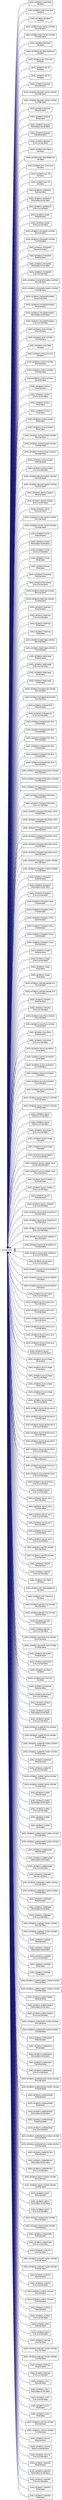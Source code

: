 digraph "Graphical Class Hierarchy"
{
 // LATEX_PDF_SIZE
  edge [fontname="Helvetica",fontsize="10",labelfontname="Helvetica",labelfontsize="10"];
  node [fontname="Helvetica",fontsize="10",shape=record];
  rankdir="LR";
  Node7799 [label="AnyValidator",height=0.2,width=0.4,color="grey75", fillcolor="white", style="filled",tooltip=" "];
  Node7799 -> Node0 [dir="back",color="midnightblue",fontsize="10",style="solid",fontname="Helvetica"];
  Node0 [label="plotly.validators.area.Meta\lValidator",height=0.2,width=0.4,color="black", fillcolor="white", style="filled",URL="$classplotly_1_1validators_1_1area_1_1_meta_validator.html",tooltip=" "];
  Node7799 -> Node7801 [dir="back",color="midnightblue",fontsize="10",style="solid",fontname="Helvetica"];
  Node7801 [label="plotly.validators.area.Uirevision\lValidator",height=0.2,width=0.4,color="black", fillcolor="white", style="filled",URL="$classplotly_1_1validators_1_1area_1_1_uirevision_validator.html",tooltip=" "];
  Node7799 -> Node7802 [dir="back",color="midnightblue",fontsize="10",style="solid",fontname="Helvetica"];
  Node7802 [label="plotly.validators.bar.Base\lValidator",height=0.2,width=0.4,color="black", fillcolor="white", style="filled",URL="$classplotly_1_1validators_1_1bar_1_1_base_validator.html",tooltip=" "];
  Node7799 -> Node7803 [dir="back",color="midnightblue",fontsize="10",style="solid",fontname="Helvetica"];
  Node7803 [label="plotly.validators.bar.marker.colorbar.\lDtickValidator",height=0.2,width=0.4,color="black", fillcolor="white", style="filled",URL="$classplotly_1_1validators_1_1bar_1_1marker_1_1colorbar_1_1_dtick_validator.html",tooltip=" "];
  Node7799 -> Node7804 [dir="back",color="midnightblue",fontsize="10",style="solid",fontname="Helvetica"];
  Node7804 [label="plotly.validators.bar.marker.colorbar.\lTick0Validator",height=0.2,width=0.4,color="black", fillcolor="white", style="filled",URL="$classplotly_1_1validators_1_1bar_1_1marker_1_1colorbar_1_1_tick0_validator.html",tooltip=" "];
  Node7799 -> Node7805 [dir="back",color="midnightblue",fontsize="10",style="solid",fontname="Helvetica"];
  Node7805 [label="plotly.validators.bar.Meta\lValidator",height=0.2,width=0.4,color="black", fillcolor="white", style="filled",URL="$classplotly_1_1validators_1_1bar_1_1_meta_validator.html",tooltip=" "];
  Node7799 -> Node7806 [dir="back",color="midnightblue",fontsize="10",style="solid",fontname="Helvetica"];
  Node7806 [label="plotly.validators.bar.Selectedpoints\lValidator",height=0.2,width=0.4,color="black", fillcolor="white", style="filled",URL="$classplotly_1_1validators_1_1bar_1_1_selectedpoints_validator.html",tooltip=" "];
  Node7799 -> Node7807 [dir="back",color="midnightblue",fontsize="10",style="solid",fontname="Helvetica"];
  Node7807 [label="plotly.validators.bar.Uirevision\lValidator",height=0.2,width=0.4,color="black", fillcolor="white", style="filled",URL="$classplotly_1_1validators_1_1bar_1_1_uirevision_validator.html",tooltip=" "];
  Node7799 -> Node7808 [dir="back",color="midnightblue",fontsize="10",style="solid",fontname="Helvetica"];
  Node7808 [label="plotly.validators.bar.X0\lValidator",height=0.2,width=0.4,color="black", fillcolor="white", style="filled",URL="$classplotly_1_1validators_1_1bar_1_1_x0_validator.html",tooltip=" "];
  Node7799 -> Node7809 [dir="back",color="midnightblue",fontsize="10",style="solid",fontname="Helvetica"];
  Node7809 [label="plotly.validators.bar.Y0\lValidator",height=0.2,width=0.4,color="black", fillcolor="white", style="filled",URL="$classplotly_1_1validators_1_1bar_1_1_y0_validator.html",tooltip=" "];
  Node7799 -> Node7810 [dir="back",color="midnightblue",fontsize="10",style="solid",fontname="Helvetica"];
  Node7810 [label="plotly.validators.barpolar.\lBaseValidator",height=0.2,width=0.4,color="black", fillcolor="white", style="filled",URL="$classplotly_1_1validators_1_1barpolar_1_1_base_validator.html",tooltip=" "];
  Node7799 -> Node7811 [dir="back",color="midnightblue",fontsize="10",style="solid",fontname="Helvetica"];
  Node7811 [label="plotly.validators.barpolar.marker.colorbar.\lDtickValidator",height=0.2,width=0.4,color="black", fillcolor="white", style="filled",URL="$classplotly_1_1validators_1_1barpolar_1_1marker_1_1colorbar_1_1_dtick_validator.html",tooltip=" "];
  Node7799 -> Node7812 [dir="back",color="midnightblue",fontsize="10",style="solid",fontname="Helvetica"];
  Node7812 [label="plotly.validators.barpolar.marker.colorbar.\lTick0Validator",height=0.2,width=0.4,color="black", fillcolor="white", style="filled",URL="$classplotly_1_1validators_1_1barpolar_1_1marker_1_1colorbar_1_1_tick0_validator.html",tooltip=" "];
  Node7799 -> Node7813 [dir="back",color="midnightblue",fontsize="10",style="solid",fontname="Helvetica"];
  Node7813 [label="plotly.validators.barpolar.\lMetaValidator",height=0.2,width=0.4,color="black", fillcolor="white", style="filled",URL="$classplotly_1_1validators_1_1barpolar_1_1_meta_validator.html",tooltip=" "];
  Node7799 -> Node7814 [dir="back",color="midnightblue",fontsize="10",style="solid",fontname="Helvetica"];
  Node7814 [label="plotly.validators.barpolar.\lR0Validator",height=0.2,width=0.4,color="black", fillcolor="white", style="filled",URL="$classplotly_1_1validators_1_1barpolar_1_1_r0_validator.html",tooltip=" "];
  Node7799 -> Node7815 [dir="back",color="midnightblue",fontsize="10",style="solid",fontname="Helvetica"];
  Node7815 [label="plotly.validators.barpolar.\lSelectedpointsValidator",height=0.2,width=0.4,color="black", fillcolor="white", style="filled",URL="$classplotly_1_1validators_1_1barpolar_1_1_selectedpoints_validator.html",tooltip=" "];
  Node7799 -> Node7816 [dir="back",color="midnightblue",fontsize="10",style="solid",fontname="Helvetica"];
  Node7816 [label="plotly.validators.barpolar.\lTheta0Validator",height=0.2,width=0.4,color="black", fillcolor="white", style="filled",URL="$classplotly_1_1validators_1_1barpolar_1_1_theta0_validator.html",tooltip=" "];
  Node7799 -> Node7817 [dir="back",color="midnightblue",fontsize="10",style="solid",fontname="Helvetica"];
  Node7817 [label="plotly.validators.barpolar.\lUirevisionValidator",height=0.2,width=0.4,color="black", fillcolor="white", style="filled",URL="$classplotly_1_1validators_1_1barpolar_1_1_uirevision_validator.html",tooltip=" "];
  Node7799 -> Node7818 [dir="back",color="midnightblue",fontsize="10",style="solid",fontname="Helvetica"];
  Node7818 [label="plotly.validators.box.Meta\lValidator",height=0.2,width=0.4,color="black", fillcolor="white", style="filled",URL="$classplotly_1_1validators_1_1box_1_1_meta_validator.html",tooltip=" "];
  Node7799 -> Node7819 [dir="back",color="midnightblue",fontsize="10",style="solid",fontname="Helvetica"];
  Node7819 [label="plotly.validators.box.Selectedpoints\lValidator",height=0.2,width=0.4,color="black", fillcolor="white", style="filled",URL="$classplotly_1_1validators_1_1box_1_1_selectedpoints_validator.html",tooltip=" "];
  Node7799 -> Node7820 [dir="back",color="midnightblue",fontsize="10",style="solid",fontname="Helvetica"];
  Node7820 [label="plotly.validators.box.Uirevision\lValidator",height=0.2,width=0.4,color="black", fillcolor="white", style="filled",URL="$classplotly_1_1validators_1_1box_1_1_uirevision_validator.html",tooltip=" "];
  Node7799 -> Node7821 [dir="back",color="midnightblue",fontsize="10",style="solid",fontname="Helvetica"];
  Node7821 [label="plotly.validators.box.X0\lValidator",height=0.2,width=0.4,color="black", fillcolor="white", style="filled",URL="$classplotly_1_1validators_1_1box_1_1_x0_validator.html",tooltip=" "];
  Node7799 -> Node7822 [dir="back",color="midnightblue",fontsize="10",style="solid",fontname="Helvetica"];
  Node7822 [label="plotly.validators.box.Y0\lValidator",height=0.2,width=0.4,color="black", fillcolor="white", style="filled",URL="$classplotly_1_1validators_1_1box_1_1_y0_validator.html",tooltip=" "];
  Node7799 -> Node7823 [dir="back",color="midnightblue",fontsize="10",style="solid",fontname="Helvetica"];
  Node7823 [label="plotly.validators.candlestick.\lMetaValidator",height=0.2,width=0.4,color="black", fillcolor="white", style="filled",URL="$classplotly_1_1validators_1_1candlestick_1_1_meta_validator.html",tooltip=" "];
  Node7799 -> Node7824 [dir="back",color="midnightblue",fontsize="10",style="solid",fontname="Helvetica"];
  Node7824 [label="plotly.validators.candlestick.\lSelectedpointsValidator",height=0.2,width=0.4,color="black", fillcolor="white", style="filled",URL="$classplotly_1_1validators_1_1candlestick_1_1_selectedpoints_validator.html",tooltip=" "];
  Node7799 -> Node7825 [dir="back",color="midnightblue",fontsize="10",style="solid",fontname="Helvetica"];
  Node7825 [label="plotly.validators.candlestick.\lUirevisionValidator",height=0.2,width=0.4,color="black", fillcolor="white", style="filled",URL="$classplotly_1_1validators_1_1candlestick_1_1_uirevision_validator.html",tooltip=" "];
  Node7799 -> Node7826 [dir="back",color="midnightblue",fontsize="10",style="solid",fontname="Helvetica"];
  Node7826 [label="plotly.validators.carpet.\lMetaValidator",height=0.2,width=0.4,color="black", fillcolor="white", style="filled",URL="$classplotly_1_1validators_1_1carpet_1_1_meta_validator.html",tooltip=" "];
  Node7799 -> Node7827 [dir="back",color="midnightblue",fontsize="10",style="solid",fontname="Helvetica"];
  Node7827 [label="plotly.validators.carpet.\lUirevisionValidator",height=0.2,width=0.4,color="black", fillcolor="white", style="filled",URL="$classplotly_1_1validators_1_1carpet_1_1_uirevision_validator.html",tooltip=" "];
  Node7799 -> Node7828 [dir="back",color="midnightblue",fontsize="10",style="solid",fontname="Helvetica"];
  Node7828 [label="plotly.validators.choropleth.colorbar.\lDtickValidator",height=0.2,width=0.4,color="black", fillcolor="white", style="filled",URL="$classplotly_1_1validators_1_1choropleth_1_1colorbar_1_1_dtick_validator.html",tooltip=" "];
  Node7799 -> Node7829 [dir="back",color="midnightblue",fontsize="10",style="solid",fontname="Helvetica"];
  Node7829 [label="plotly.validators.choropleth.colorbar.\lTick0Validator",height=0.2,width=0.4,color="black", fillcolor="white", style="filled",URL="$classplotly_1_1validators_1_1choropleth_1_1colorbar_1_1_tick0_validator.html",tooltip=" "];
  Node7799 -> Node7830 [dir="back",color="midnightblue",fontsize="10",style="solid",fontname="Helvetica"];
  Node7830 [label="plotly.validators.choropleth.\lGeojsonValidator",height=0.2,width=0.4,color="black", fillcolor="white", style="filled",URL="$classplotly_1_1validators_1_1choropleth_1_1_geojson_validator.html",tooltip=" "];
  Node7799 -> Node7831 [dir="back",color="midnightblue",fontsize="10",style="solid",fontname="Helvetica"];
  Node7831 [label="plotly.validators.choropleth.\lMetaValidator",height=0.2,width=0.4,color="black", fillcolor="white", style="filled",URL="$classplotly_1_1validators_1_1choropleth_1_1_meta_validator.html",tooltip=" "];
  Node7799 -> Node7832 [dir="back",color="midnightblue",fontsize="10",style="solid",fontname="Helvetica"];
  Node7832 [label="plotly.validators.choropleth.\lSelectedpointsValidator",height=0.2,width=0.4,color="black", fillcolor="white", style="filled",URL="$classplotly_1_1validators_1_1choropleth_1_1_selectedpoints_validator.html",tooltip=" "];
  Node7799 -> Node7833 [dir="back",color="midnightblue",fontsize="10",style="solid",fontname="Helvetica"];
  Node7833 [label="plotly.validators.choropleth.\lUirevisionValidator",height=0.2,width=0.4,color="black", fillcolor="white", style="filled",URL="$classplotly_1_1validators_1_1choropleth_1_1_uirevision_validator.html",tooltip=" "];
  Node7799 -> Node7834 [dir="back",color="midnightblue",fontsize="10",style="solid",fontname="Helvetica"];
  Node7834 [label="plotly.validators.choroplethmapbox.colorbar.\lDtickValidator",height=0.2,width=0.4,color="black", fillcolor="white", style="filled",URL="$classplotly_1_1validators_1_1choroplethmapbox_1_1colorbar_1_1_dtick_validator.html",tooltip=" "];
  Node7799 -> Node7835 [dir="back",color="midnightblue",fontsize="10",style="solid",fontname="Helvetica"];
  Node7835 [label="plotly.validators.choroplethmapbox.colorbar.\lTick0Validator",height=0.2,width=0.4,color="black", fillcolor="white", style="filled",URL="$classplotly_1_1validators_1_1choroplethmapbox_1_1colorbar_1_1_tick0_validator.html",tooltip=" "];
  Node7799 -> Node7836 [dir="back",color="midnightblue",fontsize="10",style="solid",fontname="Helvetica"];
  Node7836 [label="plotly.validators.choroplethmapbox.\lGeojsonValidator",height=0.2,width=0.4,color="black", fillcolor="white", style="filled",URL="$classplotly_1_1validators_1_1choroplethmapbox_1_1_geojson_validator.html",tooltip=" "];
  Node7799 -> Node7837 [dir="back",color="midnightblue",fontsize="10",style="solid",fontname="Helvetica"];
  Node7837 [label="plotly.validators.choroplethmapbox.\lMetaValidator",height=0.2,width=0.4,color="black", fillcolor="white", style="filled",URL="$classplotly_1_1validators_1_1choroplethmapbox_1_1_meta_validator.html",tooltip=" "];
  Node7799 -> Node7838 [dir="back",color="midnightblue",fontsize="10",style="solid",fontname="Helvetica"];
  Node7838 [label="plotly.validators.choroplethmapbox.\lSelectedpointsValidator",height=0.2,width=0.4,color="black", fillcolor="white", style="filled",URL="$classplotly_1_1validators_1_1choroplethmapbox_1_1_selectedpoints_validator.html",tooltip=" "];
  Node7799 -> Node7839 [dir="back",color="midnightblue",fontsize="10",style="solid",fontname="Helvetica"];
  Node7839 [label="plotly.validators.choroplethmapbox.\lUirevisionValidator",height=0.2,width=0.4,color="black", fillcolor="white", style="filled",URL="$classplotly_1_1validators_1_1choroplethmapbox_1_1_uirevision_validator.html",tooltip=" "];
  Node7799 -> Node7840 [dir="back",color="midnightblue",fontsize="10",style="solid",fontname="Helvetica"];
  Node7840 [label="plotly.validators.cone.colorbar.\lDtickValidator",height=0.2,width=0.4,color="black", fillcolor="white", style="filled",URL="$classplotly_1_1validators_1_1cone_1_1colorbar_1_1_dtick_validator.html",tooltip=" "];
  Node7799 -> Node7841 [dir="back",color="midnightblue",fontsize="10",style="solid",fontname="Helvetica"];
  Node7841 [label="plotly.validators.cone.colorbar.\lTick0Validator",height=0.2,width=0.4,color="black", fillcolor="white", style="filled",URL="$classplotly_1_1validators_1_1cone_1_1colorbar_1_1_tick0_validator.html",tooltip=" "];
  Node7799 -> Node7842 [dir="back",color="midnightblue",fontsize="10",style="solid",fontname="Helvetica"];
  Node7842 [label="plotly.validators.cone.Meta\lValidator",height=0.2,width=0.4,color="black", fillcolor="white", style="filled",URL="$classplotly_1_1validators_1_1cone_1_1_meta_validator.html",tooltip=" "];
  Node7799 -> Node7843 [dir="back",color="midnightblue",fontsize="10",style="solid",fontname="Helvetica"];
  Node7843 [label="plotly.validators.cone.Uirevision\lValidator",height=0.2,width=0.4,color="black", fillcolor="white", style="filled",URL="$classplotly_1_1validators_1_1cone_1_1_uirevision_validator.html",tooltip=" "];
  Node7799 -> Node7844 [dir="back",color="midnightblue",fontsize="10",style="solid",fontname="Helvetica"];
  Node7844 [label="plotly.validators.contour.colorbar.\lDtickValidator",height=0.2,width=0.4,color="black", fillcolor="white", style="filled",URL="$classplotly_1_1validators_1_1contour_1_1colorbar_1_1_dtick_validator.html",tooltip=" "];
  Node7799 -> Node7845 [dir="back",color="midnightblue",fontsize="10",style="solid",fontname="Helvetica"];
  Node7845 [label="plotly.validators.contour.colorbar.\lTick0Validator",height=0.2,width=0.4,color="black", fillcolor="white", style="filled",URL="$classplotly_1_1validators_1_1contour_1_1colorbar_1_1_tick0_validator.html",tooltip=" "];
  Node7799 -> Node7846 [dir="back",color="midnightblue",fontsize="10",style="solid",fontname="Helvetica"];
  Node7846 [label="plotly.validators.contour.contours.\lValueValidator",height=0.2,width=0.4,color="black", fillcolor="white", style="filled",URL="$classplotly_1_1validators_1_1contour_1_1contours_1_1_value_validator.html",tooltip=" "];
  Node7799 -> Node7847 [dir="back",color="midnightblue",fontsize="10",style="solid",fontname="Helvetica"];
  Node7847 [label="plotly.validators.contour.\lMetaValidator",height=0.2,width=0.4,color="black", fillcolor="white", style="filled",URL="$classplotly_1_1validators_1_1contour_1_1_meta_validator.html",tooltip=" "];
  Node7799 -> Node7848 [dir="back",color="midnightblue",fontsize="10",style="solid",fontname="Helvetica"];
  Node7848 [label="plotly.validators.contour.\lUirevisionValidator",height=0.2,width=0.4,color="black", fillcolor="white", style="filled",URL="$classplotly_1_1validators_1_1contour_1_1_uirevision_validator.html",tooltip=" "];
  Node7799 -> Node7849 [dir="back",color="midnightblue",fontsize="10",style="solid",fontname="Helvetica"];
  Node7849 [label="plotly.validators.contour.\lX0Validator",height=0.2,width=0.4,color="black", fillcolor="white", style="filled",URL="$classplotly_1_1validators_1_1contour_1_1_x0_validator.html",tooltip=" "];
  Node7799 -> Node7850 [dir="back",color="midnightblue",fontsize="10",style="solid",fontname="Helvetica"];
  Node7850 [label="plotly.validators.contour.\lY0Validator",height=0.2,width=0.4,color="black", fillcolor="white", style="filled",URL="$classplotly_1_1validators_1_1contour_1_1_y0_validator.html",tooltip=" "];
  Node7799 -> Node7851 [dir="back",color="midnightblue",fontsize="10",style="solid",fontname="Helvetica"];
  Node7851 [label="plotly.validators.contourcarpet.\lA0Validator",height=0.2,width=0.4,color="black", fillcolor="white", style="filled",URL="$classplotly_1_1validators_1_1contourcarpet_1_1_a0_validator.html",tooltip=" "];
  Node7799 -> Node7852 [dir="back",color="midnightblue",fontsize="10",style="solid",fontname="Helvetica"];
  Node7852 [label="plotly.validators.contourcarpet.\lB0Validator",height=0.2,width=0.4,color="black", fillcolor="white", style="filled",URL="$classplotly_1_1validators_1_1contourcarpet_1_1_b0_validator.html",tooltip=" "];
  Node7799 -> Node7853 [dir="back",color="midnightblue",fontsize="10",style="solid",fontname="Helvetica"];
  Node7853 [label="plotly.validators.contourcarpet.colorbar.\lDtickValidator",height=0.2,width=0.4,color="black", fillcolor="white", style="filled",URL="$classplotly_1_1validators_1_1contourcarpet_1_1colorbar_1_1_dtick_validator.html",tooltip=" "];
  Node7799 -> Node7854 [dir="back",color="midnightblue",fontsize="10",style="solid",fontname="Helvetica"];
  Node7854 [label="plotly.validators.contourcarpet.colorbar.\lTick0Validator",height=0.2,width=0.4,color="black", fillcolor="white", style="filled",URL="$classplotly_1_1validators_1_1contourcarpet_1_1colorbar_1_1_tick0_validator.html",tooltip=" "];
  Node7799 -> Node7855 [dir="back",color="midnightblue",fontsize="10",style="solid",fontname="Helvetica"];
  Node7855 [label="plotly.validators.contourcarpet.contours.\lValueValidator",height=0.2,width=0.4,color="black", fillcolor="white", style="filled",URL="$classplotly_1_1validators_1_1contourcarpet_1_1contours_1_1_value_validator.html",tooltip=" "];
  Node7799 -> Node7856 [dir="back",color="midnightblue",fontsize="10",style="solid",fontname="Helvetica"];
  Node7856 [label="plotly.validators.contourcarpet.\lMetaValidator",height=0.2,width=0.4,color="black", fillcolor="white", style="filled",URL="$classplotly_1_1validators_1_1contourcarpet_1_1_meta_validator.html",tooltip=" "];
  Node7799 -> Node7857 [dir="back",color="midnightblue",fontsize="10",style="solid",fontname="Helvetica"];
  Node7857 [label="plotly.validators.contourcarpet.\lUirevisionValidator",height=0.2,width=0.4,color="black", fillcolor="white", style="filled",URL="$classplotly_1_1validators_1_1contourcarpet_1_1_uirevision_validator.html",tooltip=" "];
  Node7799 -> Node7858 [dir="back",color="midnightblue",fontsize="10",style="solid",fontname="Helvetica"];
  Node7858 [label="plotly.validators.densitymapbox.colorbar.\lDtickValidator",height=0.2,width=0.4,color="black", fillcolor="white", style="filled",URL="$classplotly_1_1validators_1_1densitymapbox_1_1colorbar_1_1_dtick_validator.html",tooltip=" "];
  Node7799 -> Node7859 [dir="back",color="midnightblue",fontsize="10",style="solid",fontname="Helvetica"];
  Node7859 [label="plotly.validators.densitymapbox.colorbar.\lTick0Validator",height=0.2,width=0.4,color="black", fillcolor="white", style="filled",URL="$classplotly_1_1validators_1_1densitymapbox_1_1colorbar_1_1_tick0_validator.html",tooltip=" "];
  Node7799 -> Node7860 [dir="back",color="midnightblue",fontsize="10",style="solid",fontname="Helvetica"];
  Node7860 [label="plotly.validators.densitymapbox.\lMetaValidator",height=0.2,width=0.4,color="black", fillcolor="white", style="filled",URL="$classplotly_1_1validators_1_1densitymapbox_1_1_meta_validator.html",tooltip=" "];
  Node7799 -> Node7861 [dir="back",color="midnightblue",fontsize="10",style="solid",fontname="Helvetica"];
  Node7861 [label="plotly.validators.densitymapbox.\lUirevisionValidator",height=0.2,width=0.4,color="black", fillcolor="white", style="filled",URL="$classplotly_1_1validators_1_1densitymapbox_1_1_uirevision_validator.html",tooltip=" "];
  Node7799 -> Node7862 [dir="back",color="midnightblue",fontsize="10",style="solid",fontname="Helvetica"];
  Node7862 [label="plotly.validators.frame.\lTracesValidator",height=0.2,width=0.4,color="black", fillcolor="white", style="filled",URL="$classplotly_1_1validators_1_1frame_1_1_traces_validator.html",tooltip=" "];
  Node7799 -> Node7863 [dir="back",color="midnightblue",fontsize="10",style="solid",fontname="Helvetica"];
  Node7863 [label="plotly.validators.funnel.marker.colorbar.\lDtickValidator",height=0.2,width=0.4,color="black", fillcolor="white", style="filled",URL="$classplotly_1_1validators_1_1funnel_1_1marker_1_1colorbar_1_1_dtick_validator.html",tooltip=" "];
  Node7799 -> Node7864 [dir="back",color="midnightblue",fontsize="10",style="solid",fontname="Helvetica"];
  Node7864 [label="plotly.validators.funnel.marker.colorbar.\lTick0Validator",height=0.2,width=0.4,color="black", fillcolor="white", style="filled",URL="$classplotly_1_1validators_1_1funnel_1_1marker_1_1colorbar_1_1_tick0_validator.html",tooltip=" "];
  Node7799 -> Node7865 [dir="back",color="midnightblue",fontsize="10",style="solid",fontname="Helvetica"];
  Node7865 [label="plotly.validators.funnel.\lMetaValidator",height=0.2,width=0.4,color="black", fillcolor="white", style="filled",URL="$classplotly_1_1validators_1_1funnel_1_1_meta_validator.html",tooltip=" "];
  Node7799 -> Node7866 [dir="back",color="midnightblue",fontsize="10",style="solid",fontname="Helvetica"];
  Node7866 [label="plotly.validators.funnel.\lSelectedpointsValidator",height=0.2,width=0.4,color="black", fillcolor="white", style="filled",URL="$classplotly_1_1validators_1_1funnel_1_1_selectedpoints_validator.html",tooltip=" "];
  Node7799 -> Node7867 [dir="back",color="midnightblue",fontsize="10",style="solid",fontname="Helvetica"];
  Node7867 [label="plotly.validators.funnel.\lUirevisionValidator",height=0.2,width=0.4,color="black", fillcolor="white", style="filled",URL="$classplotly_1_1validators_1_1funnel_1_1_uirevision_validator.html",tooltip=" "];
  Node7799 -> Node7868 [dir="back",color="midnightblue",fontsize="10",style="solid",fontname="Helvetica"];
  Node7868 [label="plotly.validators.funnel.\lX0Validator",height=0.2,width=0.4,color="black", fillcolor="white", style="filled",URL="$classplotly_1_1validators_1_1funnel_1_1_x0_validator.html",tooltip=" "];
  Node7799 -> Node7869 [dir="back",color="midnightblue",fontsize="10",style="solid",fontname="Helvetica"];
  Node7869 [label="plotly.validators.funnel.\lY0Validator",height=0.2,width=0.4,color="black", fillcolor="white", style="filled",URL="$classplotly_1_1validators_1_1funnel_1_1_y0_validator.html",tooltip=" "];
  Node7799 -> Node7870 [dir="back",color="midnightblue",fontsize="10",style="solid",fontname="Helvetica"];
  Node7870 [label="plotly.validators.funnelarea.\lMetaValidator",height=0.2,width=0.4,color="black", fillcolor="white", style="filled",URL="$classplotly_1_1validators_1_1funnelarea_1_1_meta_validator.html",tooltip=" "];
  Node7799 -> Node7871 [dir="back",color="midnightblue",fontsize="10",style="solid",fontname="Helvetica"];
  Node7871 [label="plotly.validators.funnelarea.\lUirevisionValidator",height=0.2,width=0.4,color="black", fillcolor="white", style="filled",URL="$classplotly_1_1validators_1_1funnelarea_1_1_uirevision_validator.html",tooltip=" "];
  Node7799 -> Node7872 [dir="back",color="midnightblue",fontsize="10",style="solid",fontname="Helvetica"];
  Node7872 [label="plotly.validators.heatmap.colorbar.\lDtickValidator",height=0.2,width=0.4,color="black", fillcolor="white", style="filled",URL="$classplotly_1_1validators_1_1heatmap_1_1colorbar_1_1_dtick_validator.html",tooltip=" "];
  Node7799 -> Node7873 [dir="back",color="midnightblue",fontsize="10",style="solid",fontname="Helvetica"];
  Node7873 [label="plotly.validators.heatmap.colorbar.\lTick0Validator",height=0.2,width=0.4,color="black", fillcolor="white", style="filled",URL="$classplotly_1_1validators_1_1heatmap_1_1colorbar_1_1_tick0_validator.html",tooltip=" "];
  Node7799 -> Node7874 [dir="back",color="midnightblue",fontsize="10",style="solid",fontname="Helvetica"];
  Node7874 [label="plotly.validators.heatmap.\lMetaValidator",height=0.2,width=0.4,color="black", fillcolor="white", style="filled",URL="$classplotly_1_1validators_1_1heatmap_1_1_meta_validator.html",tooltip=" "];
  Node7799 -> Node7875 [dir="back",color="midnightblue",fontsize="10",style="solid",fontname="Helvetica"];
  Node7875 [label="plotly.validators.heatmap.\lUirevisionValidator",height=0.2,width=0.4,color="black", fillcolor="white", style="filled",URL="$classplotly_1_1validators_1_1heatmap_1_1_uirevision_validator.html",tooltip=" "];
  Node7799 -> Node7876 [dir="back",color="midnightblue",fontsize="10",style="solid",fontname="Helvetica"];
  Node7876 [label="plotly.validators.heatmap.\lX0Validator",height=0.2,width=0.4,color="black", fillcolor="white", style="filled",URL="$classplotly_1_1validators_1_1heatmap_1_1_x0_validator.html",tooltip=" "];
  Node7799 -> Node7877 [dir="back",color="midnightblue",fontsize="10",style="solid",fontname="Helvetica"];
  Node7877 [label="plotly.validators.heatmap.\lY0Validator",height=0.2,width=0.4,color="black", fillcolor="white", style="filled",URL="$classplotly_1_1validators_1_1heatmap_1_1_y0_validator.html",tooltip=" "];
  Node7799 -> Node7878 [dir="back",color="midnightblue",fontsize="10",style="solid",fontname="Helvetica"];
  Node7878 [label="plotly.validators.heatmapgl.colorbar.\lDtickValidator",height=0.2,width=0.4,color="black", fillcolor="white", style="filled",URL="$classplotly_1_1validators_1_1heatmapgl_1_1colorbar_1_1_dtick_validator.html",tooltip=" "];
  Node7799 -> Node7879 [dir="back",color="midnightblue",fontsize="10",style="solid",fontname="Helvetica"];
  Node7879 [label="plotly.validators.heatmapgl.colorbar.\lTick0Validator",height=0.2,width=0.4,color="black", fillcolor="white", style="filled",URL="$classplotly_1_1validators_1_1heatmapgl_1_1colorbar_1_1_tick0_validator.html",tooltip=" "];
  Node7799 -> Node7880 [dir="back",color="midnightblue",fontsize="10",style="solid",fontname="Helvetica"];
  Node7880 [label="plotly.validators.heatmapgl.\lMetaValidator",height=0.2,width=0.4,color="black", fillcolor="white", style="filled",URL="$classplotly_1_1validators_1_1heatmapgl_1_1_meta_validator.html",tooltip=" "];
  Node7799 -> Node7881 [dir="back",color="midnightblue",fontsize="10",style="solid",fontname="Helvetica"];
  Node7881 [label="plotly.validators.heatmapgl.\lUirevisionValidator",height=0.2,width=0.4,color="black", fillcolor="white", style="filled",URL="$classplotly_1_1validators_1_1heatmapgl_1_1_uirevision_validator.html",tooltip=" "];
  Node7799 -> Node7882 [dir="back",color="midnightblue",fontsize="10",style="solid",fontname="Helvetica"];
  Node7882 [label="plotly.validators.heatmapgl.\lX0Validator",height=0.2,width=0.4,color="black", fillcolor="white", style="filled",URL="$classplotly_1_1validators_1_1heatmapgl_1_1_x0_validator.html",tooltip=" "];
  Node7799 -> Node7883 [dir="back",color="midnightblue",fontsize="10",style="solid",fontname="Helvetica"];
  Node7883 [label="plotly.validators.heatmapgl.\lY0Validator",height=0.2,width=0.4,color="black", fillcolor="white", style="filled",URL="$classplotly_1_1validators_1_1heatmapgl_1_1_y0_validator.html",tooltip=" "];
  Node7799 -> Node7884 [dir="back",color="midnightblue",fontsize="10",style="solid",fontname="Helvetica"];
  Node7884 [label="plotly.validators.histogram2d.colorbar.\lDtickValidator",height=0.2,width=0.4,color="black", fillcolor="white", style="filled",URL="$classplotly_1_1validators_1_1histogram2d_1_1colorbar_1_1_dtick_validator.html",tooltip=" "];
  Node7799 -> Node7885 [dir="back",color="midnightblue",fontsize="10",style="solid",fontname="Helvetica"];
  Node7885 [label="plotly.validators.histogram2d.colorbar.\lTick0Validator",height=0.2,width=0.4,color="black", fillcolor="white", style="filled",URL="$classplotly_1_1validators_1_1histogram2d_1_1colorbar_1_1_tick0_validator.html",tooltip=" "];
  Node7799 -> Node7886 [dir="back",color="midnightblue",fontsize="10",style="solid",fontname="Helvetica"];
  Node7886 [label="plotly.validators.histogram2d.\lMetaValidator",height=0.2,width=0.4,color="black", fillcolor="white", style="filled",URL="$classplotly_1_1validators_1_1histogram2d_1_1_meta_validator.html",tooltip=" "];
  Node7799 -> Node7887 [dir="back",color="midnightblue",fontsize="10",style="solid",fontname="Helvetica"];
  Node7887 [label="plotly.validators.histogram2d.\lUirevisionValidator",height=0.2,width=0.4,color="black", fillcolor="white", style="filled",URL="$classplotly_1_1validators_1_1histogram2d_1_1_uirevision_validator.html",tooltip=" "];
  Node7799 -> Node7888 [dir="back",color="midnightblue",fontsize="10",style="solid",fontname="Helvetica"];
  Node7888 [label="plotly.validators.histogram2d.xbins.\lEndValidator",height=0.2,width=0.4,color="black", fillcolor="white", style="filled",URL="$classplotly_1_1validators_1_1histogram2d_1_1xbins_1_1_end_validator.html",tooltip=" "];
  Node7799 -> Node7889 [dir="back",color="midnightblue",fontsize="10",style="solid",fontname="Helvetica"];
  Node7889 [label="plotly.validators.histogram2d.xbins.\lSizeValidator",height=0.2,width=0.4,color="black", fillcolor="white", style="filled",URL="$classplotly_1_1validators_1_1histogram2d_1_1xbins_1_1_size_validator.html",tooltip=" "];
  Node7799 -> Node7890 [dir="back",color="midnightblue",fontsize="10",style="solid",fontname="Helvetica"];
  Node7890 [label="plotly.validators.histogram2d.xbins.\lStartValidator",height=0.2,width=0.4,color="black", fillcolor="white", style="filled",URL="$classplotly_1_1validators_1_1histogram2d_1_1xbins_1_1_start_validator.html",tooltip=" "];
  Node7799 -> Node7891 [dir="back",color="midnightblue",fontsize="10",style="solid",fontname="Helvetica"];
  Node7891 [label="plotly.validators.histogram2d.ybins.\lEndValidator",height=0.2,width=0.4,color="black", fillcolor="white", style="filled",URL="$classplotly_1_1validators_1_1histogram2d_1_1ybins_1_1_end_validator.html",tooltip=" "];
  Node7799 -> Node7892 [dir="back",color="midnightblue",fontsize="10",style="solid",fontname="Helvetica"];
  Node7892 [label="plotly.validators.histogram2d.ybins.\lSizeValidator",height=0.2,width=0.4,color="black", fillcolor="white", style="filled",URL="$classplotly_1_1validators_1_1histogram2d_1_1ybins_1_1_size_validator.html",tooltip=" "];
  Node7799 -> Node7893 [dir="back",color="midnightblue",fontsize="10",style="solid",fontname="Helvetica"];
  Node7893 [label="plotly.validators.histogram2d.ybins.\lStartValidator",height=0.2,width=0.4,color="black", fillcolor="white", style="filled",URL="$classplotly_1_1validators_1_1histogram2d_1_1ybins_1_1_start_validator.html",tooltip=" "];
  Node7799 -> Node7894 [dir="back",color="midnightblue",fontsize="10",style="solid",fontname="Helvetica"];
  Node7894 [label="plotly.validators.histogram2dcontour.colorbar.\lDtickValidator",height=0.2,width=0.4,color="black", fillcolor="white", style="filled",URL="$classplotly_1_1validators_1_1histogram2dcontour_1_1colorbar_1_1_dtick_validator.html",tooltip=" "];
  Node7799 -> Node7895 [dir="back",color="midnightblue",fontsize="10",style="solid",fontname="Helvetica"];
  Node7895 [label="plotly.validators.histogram2dcontour.colorbar.\lTick0Validator",height=0.2,width=0.4,color="black", fillcolor="white", style="filled",URL="$classplotly_1_1validators_1_1histogram2dcontour_1_1colorbar_1_1_tick0_validator.html",tooltip=" "];
  Node7799 -> Node7896 [dir="back",color="midnightblue",fontsize="10",style="solid",fontname="Helvetica"];
  Node7896 [label="plotly.validators.histogram2dcontour.contours.\lValueValidator",height=0.2,width=0.4,color="black", fillcolor="white", style="filled",URL="$classplotly_1_1validators_1_1histogram2dcontour_1_1contours_1_1_value_validator.html",tooltip=" "];
  Node7799 -> Node7897 [dir="back",color="midnightblue",fontsize="10",style="solid",fontname="Helvetica"];
  Node7897 [label="plotly.validators.histogram2dcontour.\lMetaValidator",height=0.2,width=0.4,color="black", fillcolor="white", style="filled",URL="$classplotly_1_1validators_1_1histogram2dcontour_1_1_meta_validator.html",tooltip=" "];
  Node7799 -> Node7898 [dir="back",color="midnightblue",fontsize="10",style="solid",fontname="Helvetica"];
  Node7898 [label="plotly.validators.histogram2dcontour.\lUirevisionValidator",height=0.2,width=0.4,color="black", fillcolor="white", style="filled",URL="$classplotly_1_1validators_1_1histogram2dcontour_1_1_uirevision_validator.html",tooltip=" "];
  Node7799 -> Node7899 [dir="back",color="midnightblue",fontsize="10",style="solid",fontname="Helvetica"];
  Node7899 [label="plotly.validators.histogram2dcontour.xbins.\lEndValidator",height=0.2,width=0.4,color="black", fillcolor="white", style="filled",URL="$classplotly_1_1validators_1_1histogram2dcontour_1_1xbins_1_1_end_validator.html",tooltip=" "];
  Node7799 -> Node7900 [dir="back",color="midnightblue",fontsize="10",style="solid",fontname="Helvetica"];
  Node7900 [label="plotly.validators.histogram2dcontour.xbins.\lSizeValidator",height=0.2,width=0.4,color="black", fillcolor="white", style="filled",URL="$classplotly_1_1validators_1_1histogram2dcontour_1_1xbins_1_1_size_validator.html",tooltip=" "];
  Node7799 -> Node7901 [dir="back",color="midnightblue",fontsize="10",style="solid",fontname="Helvetica"];
  Node7901 [label="plotly.validators.histogram2dcontour.xbins.\lStartValidator",height=0.2,width=0.4,color="black", fillcolor="white", style="filled",URL="$classplotly_1_1validators_1_1histogram2dcontour_1_1xbins_1_1_start_validator.html",tooltip=" "];
  Node7799 -> Node7902 [dir="back",color="midnightblue",fontsize="10",style="solid",fontname="Helvetica"];
  Node7902 [label="plotly.validators.histogram2dcontour.ybins.\lEndValidator",height=0.2,width=0.4,color="black", fillcolor="white", style="filled",URL="$classplotly_1_1validators_1_1histogram2dcontour_1_1ybins_1_1_end_validator.html",tooltip=" "];
  Node7799 -> Node7903 [dir="back",color="midnightblue",fontsize="10",style="solid",fontname="Helvetica"];
  Node7903 [label="plotly.validators.histogram2dcontour.ybins.\lSizeValidator",height=0.2,width=0.4,color="black", fillcolor="white", style="filled",URL="$classplotly_1_1validators_1_1histogram2dcontour_1_1ybins_1_1_size_validator.html",tooltip=" "];
  Node7799 -> Node7904 [dir="back",color="midnightblue",fontsize="10",style="solid",fontname="Helvetica"];
  Node7904 [label="plotly.validators.histogram2dcontour.ybins.\lStartValidator",height=0.2,width=0.4,color="black", fillcolor="white", style="filled",URL="$classplotly_1_1validators_1_1histogram2dcontour_1_1ybins_1_1_start_validator.html",tooltip=" "];
  Node7799 -> Node7905 [dir="back",color="midnightblue",fontsize="10",style="solid",fontname="Helvetica"];
  Node7905 [label="plotly.validators.histogram.marker.colorbar.\lDtickValidator",height=0.2,width=0.4,color="black", fillcolor="white", style="filled",URL="$classplotly_1_1validators_1_1histogram_1_1marker_1_1colorbar_1_1_dtick_validator.html",tooltip=" "];
  Node7799 -> Node7906 [dir="back",color="midnightblue",fontsize="10",style="solid",fontname="Helvetica"];
  Node7906 [label="plotly.validators.histogram.marker.colorbar.\lTick0Validator",height=0.2,width=0.4,color="black", fillcolor="white", style="filled",URL="$classplotly_1_1validators_1_1histogram_1_1marker_1_1colorbar_1_1_tick0_validator.html",tooltip=" "];
  Node7799 -> Node7907 [dir="back",color="midnightblue",fontsize="10",style="solid",fontname="Helvetica"];
  Node7907 [label="plotly.validators.histogram.\lMetaValidator",height=0.2,width=0.4,color="black", fillcolor="white", style="filled",URL="$classplotly_1_1validators_1_1histogram_1_1_meta_validator.html",tooltip=" "];
  Node7799 -> Node7908 [dir="back",color="midnightblue",fontsize="10",style="solid",fontname="Helvetica"];
  Node7908 [label="plotly.validators.histogram.\lSelectedpointsValidator",height=0.2,width=0.4,color="black", fillcolor="white", style="filled",URL="$classplotly_1_1validators_1_1histogram_1_1_selectedpoints_validator.html",tooltip=" "];
  Node7799 -> Node7909 [dir="back",color="midnightblue",fontsize="10",style="solid",fontname="Helvetica"];
  Node7909 [label="plotly.validators.histogram.\lUirevisionValidator",height=0.2,width=0.4,color="black", fillcolor="white", style="filled",URL="$classplotly_1_1validators_1_1histogram_1_1_uirevision_validator.html",tooltip=" "];
  Node7799 -> Node7910 [dir="back",color="midnightblue",fontsize="10",style="solid",fontname="Helvetica"];
  Node7910 [label="plotly.validators.histogram.xbins.\lEndValidator",height=0.2,width=0.4,color="black", fillcolor="white", style="filled",URL="$classplotly_1_1validators_1_1histogram_1_1xbins_1_1_end_validator.html",tooltip=" "];
  Node7799 -> Node7911 [dir="back",color="midnightblue",fontsize="10",style="solid",fontname="Helvetica"];
  Node7911 [label="plotly.validators.histogram.xbins.\lSizeValidator",height=0.2,width=0.4,color="black", fillcolor="white", style="filled",URL="$classplotly_1_1validators_1_1histogram_1_1xbins_1_1_size_validator.html",tooltip=" "];
  Node7799 -> Node7912 [dir="back",color="midnightblue",fontsize="10",style="solid",fontname="Helvetica"];
  Node7912 [label="plotly.validators.histogram.xbins.\lStartValidator",height=0.2,width=0.4,color="black", fillcolor="white", style="filled",URL="$classplotly_1_1validators_1_1histogram_1_1xbins_1_1_start_validator.html",tooltip=" "];
  Node7799 -> Node7913 [dir="back",color="midnightblue",fontsize="10",style="solid",fontname="Helvetica"];
  Node7913 [label="plotly.validators.histogram.ybins.\lEndValidator",height=0.2,width=0.4,color="black", fillcolor="white", style="filled",URL="$classplotly_1_1validators_1_1histogram_1_1ybins_1_1_end_validator.html",tooltip=" "];
  Node7799 -> Node7914 [dir="back",color="midnightblue",fontsize="10",style="solid",fontname="Helvetica"];
  Node7914 [label="plotly.validators.histogram.ybins.\lSizeValidator",height=0.2,width=0.4,color="black", fillcolor="white", style="filled",URL="$classplotly_1_1validators_1_1histogram_1_1ybins_1_1_size_validator.html",tooltip=" "];
  Node7799 -> Node7915 [dir="back",color="midnightblue",fontsize="10",style="solid",fontname="Helvetica"];
  Node7915 [label="plotly.validators.histogram.ybins.\lStartValidator",height=0.2,width=0.4,color="black", fillcolor="white", style="filled",URL="$classplotly_1_1validators_1_1histogram_1_1ybins_1_1_start_validator.html",tooltip=" "];
  Node7799 -> Node7916 [dir="back",color="midnightblue",fontsize="10",style="solid",fontname="Helvetica"];
  Node7916 [label="plotly.validators.image.\lMetaValidator",height=0.2,width=0.4,color="black", fillcolor="white", style="filled",URL="$classplotly_1_1validators_1_1image_1_1_meta_validator.html",tooltip=" "];
  Node7799 -> Node7917 [dir="back",color="midnightblue",fontsize="10",style="solid",fontname="Helvetica"];
  Node7917 [label="plotly.validators.image.\lUirevisionValidator",height=0.2,width=0.4,color="black", fillcolor="white", style="filled",URL="$classplotly_1_1validators_1_1image_1_1_uirevision_validator.html",tooltip=" "];
  Node7799 -> Node7918 [dir="back",color="midnightblue",fontsize="10",style="solid",fontname="Helvetica"];
  Node7918 [label="plotly.validators.image.\lX0Validator",height=0.2,width=0.4,color="black", fillcolor="white", style="filled",URL="$classplotly_1_1validators_1_1image_1_1_x0_validator.html",tooltip=" "];
  Node7799 -> Node7919 [dir="back",color="midnightblue",fontsize="10",style="solid",fontname="Helvetica"];
  Node7919 [label="plotly.validators.image.\lY0Validator",height=0.2,width=0.4,color="black", fillcolor="white", style="filled",URL="$classplotly_1_1validators_1_1image_1_1_y0_validator.html",tooltip=" "];
  Node7799 -> Node7920 [dir="back",color="midnightblue",fontsize="10",style="solid",fontname="Helvetica"];
  Node7920 [label="plotly.validators.indicator.gauge.axis.\lDtickValidator",height=0.2,width=0.4,color="black", fillcolor="white", style="filled",URL="$classplotly_1_1validators_1_1indicator_1_1gauge_1_1axis_1_1_dtick_validator.html",tooltip=" "];
  Node7799 -> Node7921 [dir="back",color="midnightblue",fontsize="10",style="solid",fontname="Helvetica"];
  Node7921 [label="plotly.validators.indicator.gauge.axis.\lTick0Validator",height=0.2,width=0.4,color="black", fillcolor="white", style="filled",URL="$classplotly_1_1validators_1_1indicator_1_1gauge_1_1axis_1_1_tick0_validator.html",tooltip=" "];
  Node7799 -> Node7922 [dir="back",color="midnightblue",fontsize="10",style="solid",fontname="Helvetica"];
  Node7922 [label="plotly.validators.indicator.\lMetaValidator",height=0.2,width=0.4,color="black", fillcolor="white", style="filled",URL="$classplotly_1_1validators_1_1indicator_1_1_meta_validator.html",tooltip=" "];
  Node7799 -> Node7923 [dir="back",color="midnightblue",fontsize="10",style="solid",fontname="Helvetica"];
  Node7923 [label="plotly.validators.indicator.\lUirevisionValidator",height=0.2,width=0.4,color="black", fillcolor="white", style="filled",URL="$classplotly_1_1validators_1_1indicator_1_1_uirevision_validator.html",tooltip=" "];
  Node7799 -> Node7924 [dir="back",color="midnightblue",fontsize="10",style="solid",fontname="Helvetica"];
  Node7924 [label="plotly.validators.isosurface.colorbar.\lDtickValidator",height=0.2,width=0.4,color="black", fillcolor="white", style="filled",URL="$classplotly_1_1validators_1_1isosurface_1_1colorbar_1_1_dtick_validator.html",tooltip=" "];
  Node7799 -> Node7925 [dir="back",color="midnightblue",fontsize="10",style="solid",fontname="Helvetica"];
  Node7925 [label="plotly.validators.isosurface.colorbar.\lTick0Validator",height=0.2,width=0.4,color="black", fillcolor="white", style="filled",URL="$classplotly_1_1validators_1_1isosurface_1_1colorbar_1_1_tick0_validator.html",tooltip=" "];
  Node7799 -> Node7926 [dir="back",color="midnightblue",fontsize="10",style="solid",fontname="Helvetica"];
  Node7926 [label="plotly.validators.isosurface.\lMetaValidator",height=0.2,width=0.4,color="black", fillcolor="white", style="filled",URL="$classplotly_1_1validators_1_1isosurface_1_1_meta_validator.html",tooltip=" "];
  Node7799 -> Node7927 [dir="back",color="midnightblue",fontsize="10",style="solid",fontname="Helvetica"];
  Node7927 [label="plotly.validators.isosurface.\lUirevisionValidator",height=0.2,width=0.4,color="black", fillcolor="white", style="filled",URL="$classplotly_1_1validators_1_1isosurface_1_1_uirevision_validator.html",tooltip=" "];
  Node7799 -> Node7928 [dir="back",color="midnightblue",fontsize="10",style="solid",fontname="Helvetica"];
  Node7928 [label="plotly.validators.layout.annotation.\lAxValidator",height=0.2,width=0.4,color="black", fillcolor="white", style="filled",URL="$classplotly_1_1validators_1_1layout_1_1annotation_1_1_ax_validator.html",tooltip=" "];
  Node7799 -> Node7929 [dir="back",color="midnightblue",fontsize="10",style="solid",fontname="Helvetica"];
  Node7929 [label="plotly.validators.layout.annotation.\lAyValidator",height=0.2,width=0.4,color="black", fillcolor="white", style="filled",URL="$classplotly_1_1validators_1_1layout_1_1annotation_1_1_ay_validator.html",tooltip=" "];
  Node7799 -> Node7930 [dir="back",color="midnightblue",fontsize="10",style="solid",fontname="Helvetica"];
  Node7930 [label="plotly.validators.layout.annotation.\lXclickValidator",height=0.2,width=0.4,color="black", fillcolor="white", style="filled",URL="$classplotly_1_1validators_1_1layout_1_1annotation_1_1_xclick_validator.html",tooltip=" "];
  Node7799 -> Node7931 [dir="back",color="midnightblue",fontsize="10",style="solid",fontname="Helvetica"];
  Node7931 [label="plotly.validators.layout.annotation.\lXValidator",height=0.2,width=0.4,color="black", fillcolor="white", style="filled",URL="$classplotly_1_1validators_1_1layout_1_1annotation_1_1_x_validator.html",tooltip=" "];
  Node7799 -> Node7932 [dir="back",color="midnightblue",fontsize="10",style="solid",fontname="Helvetica"];
  Node7932 [label="plotly.validators.layout.annotation.\lYclickValidator",height=0.2,width=0.4,color="black", fillcolor="white", style="filled",URL="$classplotly_1_1validators_1_1layout_1_1annotation_1_1_yclick_validator.html",tooltip=" "];
  Node7799 -> Node7933 [dir="back",color="midnightblue",fontsize="10",style="solid",fontname="Helvetica"];
  Node7933 [label="plotly.validators.layout.annotation.\lYValidator",height=0.2,width=0.4,color="black", fillcolor="white", style="filled",URL="$classplotly_1_1validators_1_1layout_1_1annotation_1_1_y_validator.html",tooltip=" "];
  Node7799 -> Node7934 [dir="back",color="midnightblue",fontsize="10",style="solid",fontname="Helvetica"];
  Node7934 [label="plotly.validators.layout.coloraxis.colorbar.\lDtickValidator",height=0.2,width=0.4,color="black", fillcolor="white", style="filled",URL="$classplotly_1_1validators_1_1layout_1_1coloraxis_1_1colorbar_1_1_dtick_validator.html",tooltip=" "];
  Node7799 -> Node7935 [dir="back",color="midnightblue",fontsize="10",style="solid",fontname="Helvetica"];
  Node7935 [label="plotly.validators.layout.coloraxis.colorbar.\lTick0Validator",height=0.2,width=0.4,color="black", fillcolor="white", style="filled",URL="$classplotly_1_1validators_1_1layout_1_1coloraxis_1_1colorbar_1_1_tick0_validator.html",tooltip=" "];
  Node7799 -> Node7936 [dir="back",color="midnightblue",fontsize="10",style="solid",fontname="Helvetica"];
  Node7936 [label="plotly.validators.layout.\lDatarevisionValidator",height=0.2,width=0.4,color="black", fillcolor="white", style="filled",URL="$classplotly_1_1validators_1_1layout_1_1_datarevision_validator.html",tooltip=" "];
  Node7799 -> Node7937 [dir="back",color="midnightblue",fontsize="10",style="solid",fontname="Helvetica"];
  Node7937 [label="plotly.validators.layout.\lEditrevisionValidator",height=0.2,width=0.4,color="black", fillcolor="white", style="filled",URL="$classplotly_1_1validators_1_1layout_1_1_editrevision_validator.html",tooltip=" "];
  Node7799 -> Node7938 [dir="back",color="midnightblue",fontsize="10",style="solid",fontname="Helvetica"];
  Node7938 [label="plotly.validators.layout.geo.\lUirevisionValidator",height=0.2,width=0.4,color="black", fillcolor="white", style="filled",URL="$classplotly_1_1validators_1_1layout_1_1geo_1_1_uirevision_validator.html",tooltip=" "];
  Node7799 -> Node7939 [dir="back",color="midnightblue",fontsize="10",style="solid",fontname="Helvetica"];
  Node7939 [label="plotly.validators.layout.image.\lXValidator",height=0.2,width=0.4,color="black", fillcolor="white", style="filled",URL="$classplotly_1_1validators_1_1layout_1_1image_1_1_x_validator.html",tooltip=" "];
  Node7799 -> Node7940 [dir="back",color="midnightblue",fontsize="10",style="solid",fontname="Helvetica"];
  Node7940 [label="plotly.validators.layout.image.\lYValidator",height=0.2,width=0.4,color="black", fillcolor="white", style="filled",URL="$classplotly_1_1validators_1_1layout_1_1image_1_1_y_validator.html",tooltip=" "];
  Node7799 -> Node7941 [dir="back",color="midnightblue",fontsize="10",style="solid",fontname="Helvetica"];
  Node7941 [label="plotly.validators.layout.legend.\lUirevisionValidator",height=0.2,width=0.4,color="black", fillcolor="white", style="filled",URL="$classplotly_1_1validators_1_1layout_1_1legend_1_1_uirevision_validator.html",tooltip=" "];
  Node7799 -> Node7942 [dir="back",color="midnightblue",fontsize="10",style="solid",fontname="Helvetica"];
  Node7942 [label="plotly.validators.layout.mapbox.layer.\lCoordinatesValidator",height=0.2,width=0.4,color="black", fillcolor="white", style="filled",URL="$classplotly_1_1validators_1_1layout_1_1mapbox_1_1layer_1_1_coordinates_validator.html",tooltip=" "];
  Node7799 -> Node7943 [dir="back",color="midnightblue",fontsize="10",style="solid",fontname="Helvetica"];
  Node7943 [label="plotly.validators.layout.mapbox.layer.\lSourceValidator",height=0.2,width=0.4,color="black", fillcolor="white", style="filled",URL="$classplotly_1_1validators_1_1layout_1_1mapbox_1_1layer_1_1_source_validator.html",tooltip=" "];
  Node7799 -> Node7944 [dir="back",color="midnightblue",fontsize="10",style="solid",fontname="Helvetica"];
  Node7944 [label="plotly.validators.layout.mapbox.\lStyleValidator",height=0.2,width=0.4,color="black", fillcolor="white", style="filled",URL="$classplotly_1_1validators_1_1layout_1_1mapbox_1_1_style_validator.html",tooltip=" "];
  Node7799 -> Node7945 [dir="back",color="midnightblue",fontsize="10",style="solid",fontname="Helvetica"];
  Node7945 [label="plotly.validators.layout.mapbox.\lUirevisionValidator",height=0.2,width=0.4,color="black", fillcolor="white", style="filled",URL="$classplotly_1_1validators_1_1layout_1_1mapbox_1_1_uirevision_validator.html",tooltip=" "];
  Node7799 -> Node7946 [dir="back",color="midnightblue",fontsize="10",style="solid",fontname="Helvetica"];
  Node7946 [label="plotly.validators.layout.\lMetaValidator",height=0.2,width=0.4,color="black", fillcolor="white", style="filled",URL="$classplotly_1_1validators_1_1layout_1_1_meta_validator.html",tooltip=" "];
  Node7799 -> Node7947 [dir="back",color="midnightblue",fontsize="10",style="solid",fontname="Helvetica"];
  Node7947 [label="plotly.validators.layout.modebar.\lUirevisionValidator",height=0.2,width=0.4,color="black", fillcolor="white", style="filled",URL="$classplotly_1_1validators_1_1layout_1_1modebar_1_1_uirevision_validator.html",tooltip=" "];
  Node7799 -> Node7948 [dir="back",color="midnightblue",fontsize="10",style="solid",fontname="Helvetica"];
  Node7948 [label="plotly.validators.layout.polar.angularaxis.\lDtickValidator",height=0.2,width=0.4,color="black", fillcolor="white", style="filled",URL="$classplotly_1_1validators_1_1layout_1_1polar_1_1angularaxis_1_1_dtick_validator.html",tooltip=" "];
  Node7799 -> Node7949 [dir="back",color="midnightblue",fontsize="10",style="solid",fontname="Helvetica"];
  Node7949 [label="plotly.validators.layout.polar.angularaxis.\lTick0Validator",height=0.2,width=0.4,color="black", fillcolor="white", style="filled",URL="$classplotly_1_1validators_1_1layout_1_1polar_1_1angularaxis_1_1_tick0_validator.html",tooltip=" "];
  Node7799 -> Node7950 [dir="back",color="midnightblue",fontsize="10",style="solid",fontname="Helvetica"];
  Node7950 [label="plotly.validators.layout.polar.angularaxis.\lUirevisionValidator",height=0.2,width=0.4,color="black", fillcolor="white", style="filled",URL="$classplotly_1_1validators_1_1layout_1_1polar_1_1angularaxis_1_1_uirevision_validator.html",tooltip=" "];
  Node7799 -> Node7951 [dir="back",color="midnightblue",fontsize="10",style="solid",fontname="Helvetica"];
  Node7951 [label="plotly.validators.layout.polar.radialaxis.\lDtickValidator",height=0.2,width=0.4,color="black", fillcolor="white", style="filled",URL="$classplotly_1_1validators_1_1layout_1_1polar_1_1radialaxis_1_1_dtick_validator.html",tooltip=" "];
  Node7799 -> Node7952 [dir="back",color="midnightblue",fontsize="10",style="solid",fontname="Helvetica"];
  Node7952 [label="plotly.validators.layout.polar.radialaxis.\lTick0Validator",height=0.2,width=0.4,color="black", fillcolor="white", style="filled",URL="$classplotly_1_1validators_1_1layout_1_1polar_1_1radialaxis_1_1_tick0_validator.html",tooltip=" "];
  Node7799 -> Node7953 [dir="back",color="midnightblue",fontsize="10",style="solid",fontname="Helvetica"];
  Node7953 [label="plotly.validators.layout.polar.radialaxis.\lUirevisionValidator",height=0.2,width=0.4,color="black", fillcolor="white", style="filled",URL="$classplotly_1_1validators_1_1layout_1_1polar_1_1radialaxis_1_1_uirevision_validator.html",tooltip=" "];
  Node7799 -> Node7954 [dir="back",color="midnightblue",fontsize="10",style="solid",fontname="Helvetica"];
  Node7954 [label="plotly.validators.layout.polar.\lUirevisionValidator",height=0.2,width=0.4,color="black", fillcolor="white", style="filled",URL="$classplotly_1_1validators_1_1layout_1_1polar_1_1_uirevision_validator.html",tooltip=" "];
  Node7799 -> Node7955 [dir="back",color="midnightblue",fontsize="10",style="solid",fontname="Helvetica"];
  Node7955 [label="plotly.validators.layout.scene.annotation.\lXValidator",height=0.2,width=0.4,color="black", fillcolor="white", style="filled",URL="$classplotly_1_1validators_1_1layout_1_1scene_1_1annotation_1_1_x_validator.html",tooltip=" "];
  Node7799 -> Node7956 [dir="back",color="midnightblue",fontsize="10",style="solid",fontname="Helvetica"];
  Node7956 [label="plotly.validators.layout.scene.annotation.\lYValidator",height=0.2,width=0.4,color="black", fillcolor="white", style="filled",URL="$classplotly_1_1validators_1_1layout_1_1scene_1_1annotation_1_1_y_validator.html",tooltip=" "];
  Node7799 -> Node7957 [dir="back",color="midnightblue",fontsize="10",style="solid",fontname="Helvetica"];
  Node7957 [label="plotly.validators.layout.scene.annotation.\lZValidator",height=0.2,width=0.4,color="black", fillcolor="white", style="filled",URL="$classplotly_1_1validators_1_1layout_1_1scene_1_1annotation_1_1_z_validator.html",tooltip=" "];
  Node7799 -> Node7958 [dir="back",color="midnightblue",fontsize="10",style="solid",fontname="Helvetica"];
  Node7958 [label="plotly.validators.layout.scene.\lUirevisionValidator",height=0.2,width=0.4,color="black", fillcolor="white", style="filled",URL="$classplotly_1_1validators_1_1layout_1_1scene_1_1_uirevision_validator.html",tooltip=" "];
  Node7799 -> Node7959 [dir="back",color="midnightblue",fontsize="10",style="solid",fontname="Helvetica"];
  Node7959 [label="plotly.validators.layout.scene.xaxis.\lDtickValidator",height=0.2,width=0.4,color="black", fillcolor="white", style="filled",URL="$classplotly_1_1validators_1_1layout_1_1scene_1_1xaxis_1_1_dtick_validator.html",tooltip=" "];
  Node7799 -> Node7960 [dir="back",color="midnightblue",fontsize="10",style="solid",fontname="Helvetica"];
  Node7960 [label="plotly.validators.layout.scene.xaxis.\lTick0Validator",height=0.2,width=0.4,color="black", fillcolor="white", style="filled",URL="$classplotly_1_1validators_1_1layout_1_1scene_1_1xaxis_1_1_tick0_validator.html",tooltip=" "];
  Node7799 -> Node7961 [dir="back",color="midnightblue",fontsize="10",style="solid",fontname="Helvetica"];
  Node7961 [label="plotly.validators.layout.scene.yaxis.\lDtickValidator",height=0.2,width=0.4,color="black", fillcolor="white", style="filled",URL="$classplotly_1_1validators_1_1layout_1_1scene_1_1yaxis_1_1_dtick_validator.html",tooltip=" "];
  Node7799 -> Node7962 [dir="back",color="midnightblue",fontsize="10",style="solid",fontname="Helvetica"];
  Node7962 [label="plotly.validators.layout.scene.yaxis.\lTick0Validator",height=0.2,width=0.4,color="black", fillcolor="white", style="filled",URL="$classplotly_1_1validators_1_1layout_1_1scene_1_1yaxis_1_1_tick0_validator.html",tooltip=" "];
  Node7799 -> Node7963 [dir="back",color="midnightblue",fontsize="10",style="solid",fontname="Helvetica"];
  Node7963 [label="plotly.validators.layout.scene.zaxis.\lDtickValidator",height=0.2,width=0.4,color="black", fillcolor="white", style="filled",URL="$classplotly_1_1validators_1_1layout_1_1scene_1_1zaxis_1_1_dtick_validator.html",tooltip=" "];
  Node7799 -> Node7964 [dir="back",color="midnightblue",fontsize="10",style="solid",fontname="Helvetica"];
  Node7964 [label="plotly.validators.layout.scene.zaxis.\lTick0Validator",height=0.2,width=0.4,color="black", fillcolor="white", style="filled",URL="$classplotly_1_1validators_1_1layout_1_1scene_1_1zaxis_1_1_tick0_validator.html",tooltip=" "];
  Node7799 -> Node7965 [dir="back",color="midnightblue",fontsize="10",style="solid",fontname="Helvetica"];
  Node7965 [label="plotly.validators.layout.\lSelectionrevisionValidator",height=0.2,width=0.4,color="black", fillcolor="white", style="filled",URL="$classplotly_1_1validators_1_1layout_1_1_selectionrevision_validator.html",tooltip=" "];
  Node7799 -> Node7966 [dir="back",color="midnightblue",fontsize="10",style="solid",fontname="Helvetica"];
  Node7966 [label="plotly.validators.layout.shape.\lX0Validator",height=0.2,width=0.4,color="black", fillcolor="white", style="filled",URL="$classplotly_1_1validators_1_1layout_1_1shape_1_1_x0_validator.html",tooltip=" "];
  Node7799 -> Node7967 [dir="back",color="midnightblue",fontsize="10",style="solid",fontname="Helvetica"];
  Node7967 [label="plotly.validators.layout.shape.\lX1Validator",height=0.2,width=0.4,color="black", fillcolor="white", style="filled",URL="$classplotly_1_1validators_1_1layout_1_1shape_1_1_x1_validator.html",tooltip=" "];
  Node7799 -> Node7968 [dir="back",color="midnightblue",fontsize="10",style="solid",fontname="Helvetica"];
  Node7968 [label="plotly.validators.layout.shape.\lXanchorValidator",height=0.2,width=0.4,color="black", fillcolor="white", style="filled",URL="$classplotly_1_1validators_1_1layout_1_1shape_1_1_xanchor_validator.html",tooltip=" "];
  Node7799 -> Node7969 [dir="back",color="midnightblue",fontsize="10",style="solid",fontname="Helvetica"];
  Node7969 [label="plotly.validators.layout.shape.\lY0Validator",height=0.2,width=0.4,color="black", fillcolor="white", style="filled",URL="$classplotly_1_1validators_1_1layout_1_1shape_1_1_y0_validator.html",tooltip=" "];
  Node7799 -> Node7970 [dir="back",color="midnightblue",fontsize="10",style="solid",fontname="Helvetica"];
  Node7970 [label="plotly.validators.layout.shape.\lY1Validator",height=0.2,width=0.4,color="black", fillcolor="white", style="filled",URL="$classplotly_1_1validators_1_1layout_1_1shape_1_1_y1_validator.html",tooltip=" "];
  Node7799 -> Node7971 [dir="back",color="midnightblue",fontsize="10",style="solid",fontname="Helvetica"];
  Node7971 [label="plotly.validators.layout.shape.\lYanchorValidator",height=0.2,width=0.4,color="black", fillcolor="white", style="filled",URL="$classplotly_1_1validators_1_1layout_1_1shape_1_1_yanchor_validator.html",tooltip=" "];
  Node7799 -> Node7972 [dir="back",color="midnightblue",fontsize="10",style="solid",fontname="Helvetica"];
  Node7972 [label="plotly.validators.layout.ternary.aaxis.\lDtickValidator",height=0.2,width=0.4,color="black", fillcolor="white", style="filled",URL="$classplotly_1_1validators_1_1layout_1_1ternary_1_1aaxis_1_1_dtick_validator.html",tooltip=" "];
  Node7799 -> Node7973 [dir="back",color="midnightblue",fontsize="10",style="solid",fontname="Helvetica"];
  Node7973 [label="plotly.validators.layout.ternary.aaxis.\lTick0Validator",height=0.2,width=0.4,color="black", fillcolor="white", style="filled",URL="$classplotly_1_1validators_1_1layout_1_1ternary_1_1aaxis_1_1_tick0_validator.html",tooltip=" "];
  Node7799 -> Node7974 [dir="back",color="midnightblue",fontsize="10",style="solid",fontname="Helvetica"];
  Node7974 [label="plotly.validators.layout.ternary.aaxis.\lUirevisionValidator",height=0.2,width=0.4,color="black", fillcolor="white", style="filled",URL="$classplotly_1_1validators_1_1layout_1_1ternary_1_1aaxis_1_1_uirevision_validator.html",tooltip=" "];
  Node7799 -> Node7975 [dir="back",color="midnightblue",fontsize="10",style="solid",fontname="Helvetica"];
  Node7975 [label="plotly.validators.layout.ternary.baxis.\lDtickValidator",height=0.2,width=0.4,color="black", fillcolor="white", style="filled",URL="$classplotly_1_1validators_1_1layout_1_1ternary_1_1baxis_1_1_dtick_validator.html",tooltip=" "];
  Node7799 -> Node7976 [dir="back",color="midnightblue",fontsize="10",style="solid",fontname="Helvetica"];
  Node7976 [label="plotly.validators.layout.ternary.baxis.\lTick0Validator",height=0.2,width=0.4,color="black", fillcolor="white", style="filled",URL="$classplotly_1_1validators_1_1layout_1_1ternary_1_1baxis_1_1_tick0_validator.html",tooltip=" "];
  Node7799 -> Node7977 [dir="back",color="midnightblue",fontsize="10",style="solid",fontname="Helvetica"];
  Node7977 [label="plotly.validators.layout.ternary.baxis.\lUirevisionValidator",height=0.2,width=0.4,color="black", fillcolor="white", style="filled",URL="$classplotly_1_1validators_1_1layout_1_1ternary_1_1baxis_1_1_uirevision_validator.html",tooltip=" "];
  Node7799 -> Node7978 [dir="back",color="midnightblue",fontsize="10",style="solid",fontname="Helvetica"];
  Node7978 [label="plotly.validators.layout.ternary.caxis.\lDtickValidator",height=0.2,width=0.4,color="black", fillcolor="white", style="filled",URL="$classplotly_1_1validators_1_1layout_1_1ternary_1_1caxis_1_1_dtick_validator.html",tooltip=" "];
  Node7799 -> Node7979 [dir="back",color="midnightblue",fontsize="10",style="solid",fontname="Helvetica"];
  Node7979 [label="plotly.validators.layout.ternary.caxis.\lTick0Validator",height=0.2,width=0.4,color="black", fillcolor="white", style="filled",URL="$classplotly_1_1validators_1_1layout_1_1ternary_1_1caxis_1_1_tick0_validator.html",tooltip=" "];
  Node7799 -> Node7980 [dir="back",color="midnightblue",fontsize="10",style="solid",fontname="Helvetica"];
  Node7980 [label="plotly.validators.layout.ternary.caxis.\lUirevisionValidator",height=0.2,width=0.4,color="black", fillcolor="white", style="filled",URL="$classplotly_1_1validators_1_1layout_1_1ternary_1_1caxis_1_1_uirevision_validator.html",tooltip=" "];
  Node7799 -> Node7981 [dir="back",color="midnightblue",fontsize="10",style="solid",fontname="Helvetica"];
  Node7981 [label="plotly.validators.layout.ternary.\lUirevisionValidator",height=0.2,width=0.4,color="black", fillcolor="white", style="filled",URL="$classplotly_1_1validators_1_1layout_1_1ternary_1_1_uirevision_validator.html",tooltip=" "];
  Node7799 -> Node7982 [dir="back",color="midnightblue",fontsize="10",style="solid",fontname="Helvetica"];
  Node7982 [label="plotly.validators.layout.\lUirevisionValidator",height=0.2,width=0.4,color="black", fillcolor="white", style="filled",URL="$classplotly_1_1validators_1_1layout_1_1_uirevision_validator.html",tooltip=" "];
  Node7799 -> Node7983 [dir="back",color="midnightblue",fontsize="10",style="solid",fontname="Helvetica"];
  Node7983 [label="plotly.validators.layout.xaxis.\lDtickValidator",height=0.2,width=0.4,color="black", fillcolor="white", style="filled",URL="$classplotly_1_1validators_1_1layout_1_1xaxis_1_1_dtick_validator.html",tooltip=" "];
  Node7799 -> Node7984 [dir="back",color="midnightblue",fontsize="10",style="solid",fontname="Helvetica"];
  Node7984 [label="plotly.validators.layout.xaxis.\lTick0Validator",height=0.2,width=0.4,color="black", fillcolor="white", style="filled",URL="$classplotly_1_1validators_1_1layout_1_1xaxis_1_1_tick0_validator.html",tooltip=" "];
  Node7799 -> Node7985 [dir="back",color="midnightblue",fontsize="10",style="solid",fontname="Helvetica"];
  Node7985 [label="plotly.validators.layout.xaxis.\lUirevisionValidator",height=0.2,width=0.4,color="black", fillcolor="white", style="filled",URL="$classplotly_1_1validators_1_1layout_1_1xaxis_1_1_uirevision_validator.html",tooltip=" "];
  Node7799 -> Node7986 [dir="back",color="midnightblue",fontsize="10",style="solid",fontname="Helvetica"];
  Node7986 [label="plotly.validators.layout.yaxis.\lDtickValidator",height=0.2,width=0.4,color="black", fillcolor="white", style="filled",URL="$classplotly_1_1validators_1_1layout_1_1yaxis_1_1_dtick_validator.html",tooltip=" "];
  Node7799 -> Node7987 [dir="back",color="midnightblue",fontsize="10",style="solid",fontname="Helvetica"];
  Node7987 [label="plotly.validators.layout.yaxis.\lTick0Validator",height=0.2,width=0.4,color="black", fillcolor="white", style="filled",URL="$classplotly_1_1validators_1_1layout_1_1yaxis_1_1_tick0_validator.html",tooltip=" "];
  Node7799 -> Node7988 [dir="back",color="midnightblue",fontsize="10",style="solid",fontname="Helvetica"];
  Node7988 [label="plotly.validators.layout.yaxis.\lUirevisionValidator",height=0.2,width=0.4,color="black", fillcolor="white", style="filled",URL="$classplotly_1_1validators_1_1layout_1_1yaxis_1_1_uirevision_validator.html",tooltip=" "];
  Node7799 -> Node7989 [dir="back",color="midnightblue",fontsize="10",style="solid",fontname="Helvetica"];
  Node7989 [label="plotly.validators.mesh3d.colorbar.\lDtickValidator",height=0.2,width=0.4,color="black", fillcolor="white", style="filled",URL="$classplotly_1_1validators_1_1mesh3d_1_1colorbar_1_1_dtick_validator.html",tooltip=" "];
  Node7799 -> Node7990 [dir="back",color="midnightblue",fontsize="10",style="solid",fontname="Helvetica"];
  Node7990 [label="plotly.validators.mesh3d.colorbar.\lTick0Validator",height=0.2,width=0.4,color="black", fillcolor="white", style="filled",URL="$classplotly_1_1validators_1_1mesh3d_1_1colorbar_1_1_tick0_validator.html",tooltip=" "];
  Node7799 -> Node7991 [dir="back",color="midnightblue",fontsize="10",style="solid",fontname="Helvetica"];
  Node7991 [label="plotly.validators.mesh3d.\lMetaValidator",height=0.2,width=0.4,color="black", fillcolor="white", style="filled",URL="$classplotly_1_1validators_1_1mesh3d_1_1_meta_validator.html",tooltip=" "];
  Node7799 -> Node7992 [dir="back",color="midnightblue",fontsize="10",style="solid",fontname="Helvetica"];
  Node7992 [label="plotly.validators.mesh3d.\lUirevisionValidator",height=0.2,width=0.4,color="black", fillcolor="white", style="filled",URL="$classplotly_1_1validators_1_1mesh3d_1_1_uirevision_validator.html",tooltip=" "];
  Node7799 -> Node7993 [dir="back",color="midnightblue",fontsize="10",style="solid",fontname="Helvetica"];
  Node7993 [label="plotly.validators.ohlc.Meta\lValidator",height=0.2,width=0.4,color="black", fillcolor="white", style="filled",URL="$classplotly_1_1validators_1_1ohlc_1_1_meta_validator.html",tooltip=" "];
  Node7799 -> Node7994 [dir="back",color="midnightblue",fontsize="10",style="solid",fontname="Helvetica"];
  Node7994 [label="plotly.validators.ohlc.Selectedpoints\lValidator",height=0.2,width=0.4,color="black", fillcolor="white", style="filled",URL="$classplotly_1_1validators_1_1ohlc_1_1_selectedpoints_validator.html",tooltip=" "];
  Node7799 -> Node7995 [dir="back",color="midnightblue",fontsize="10",style="solid",fontname="Helvetica"];
  Node7995 [label="plotly.validators.ohlc.Uirevision\lValidator",height=0.2,width=0.4,color="black", fillcolor="white", style="filled",URL="$classplotly_1_1validators_1_1ohlc_1_1_uirevision_validator.html",tooltip=" "];
  Node7799 -> Node7996 [dir="back",color="midnightblue",fontsize="10",style="solid",fontname="Helvetica"];
  Node7996 [label="plotly.validators.parcats.line.colorbar.\lDtickValidator",height=0.2,width=0.4,color="black", fillcolor="white", style="filled",URL="$classplotly_1_1validators_1_1parcats_1_1line_1_1colorbar_1_1_dtick_validator.html",tooltip=" "];
  Node7799 -> Node7997 [dir="back",color="midnightblue",fontsize="10",style="solid",fontname="Helvetica"];
  Node7997 [label="plotly.validators.parcats.line.colorbar.\lTick0Validator",height=0.2,width=0.4,color="black", fillcolor="white", style="filled",URL="$classplotly_1_1validators_1_1parcats_1_1line_1_1colorbar_1_1_tick0_validator.html",tooltip=" "];
  Node7799 -> Node7998 [dir="back",color="midnightblue",fontsize="10",style="solid",fontname="Helvetica"];
  Node7998 [label="plotly.validators.parcats.\lMetaValidator",height=0.2,width=0.4,color="black", fillcolor="white", style="filled",URL="$classplotly_1_1validators_1_1parcats_1_1_meta_validator.html",tooltip=" "];
  Node7799 -> Node7999 [dir="back",color="midnightblue",fontsize="10",style="solid",fontname="Helvetica"];
  Node7999 [label="plotly.validators.parcats.\lUirevisionValidator",height=0.2,width=0.4,color="black", fillcolor="white", style="filled",URL="$classplotly_1_1validators_1_1parcats_1_1_uirevision_validator.html",tooltip=" "];
  Node7799 -> Node8000 [dir="back",color="midnightblue",fontsize="10",style="solid",fontname="Helvetica"];
  Node8000 [label="plotly.validators.parcoords.line.colorbar.\lDtickValidator",height=0.2,width=0.4,color="black", fillcolor="white", style="filled",URL="$classplotly_1_1validators_1_1parcoords_1_1line_1_1colorbar_1_1_dtick_validator.html",tooltip=" "];
  Node7799 -> Node8001 [dir="back",color="midnightblue",fontsize="10",style="solid",fontname="Helvetica"];
  Node8001 [label="plotly.validators.parcoords.line.colorbar.\lTick0Validator",height=0.2,width=0.4,color="black", fillcolor="white", style="filled",URL="$classplotly_1_1validators_1_1parcoords_1_1line_1_1colorbar_1_1_tick0_validator.html",tooltip=" "];
  Node7799 -> Node8002 [dir="back",color="midnightblue",fontsize="10",style="solid",fontname="Helvetica"];
  Node8002 [label="plotly.validators.parcoords.\lMetaValidator",height=0.2,width=0.4,color="black", fillcolor="white", style="filled",URL="$classplotly_1_1validators_1_1parcoords_1_1_meta_validator.html",tooltip=" "];
  Node7799 -> Node8003 [dir="back",color="midnightblue",fontsize="10",style="solid",fontname="Helvetica"];
  Node8003 [label="plotly.validators.parcoords.\lUirevisionValidator",height=0.2,width=0.4,color="black", fillcolor="white", style="filled",URL="$classplotly_1_1validators_1_1parcoords_1_1_uirevision_validator.html",tooltip=" "];
  Node7799 -> Node8004 [dir="back",color="midnightblue",fontsize="10",style="solid",fontname="Helvetica"];
  Node8004 [label="plotly.validators.pie.Meta\lValidator",height=0.2,width=0.4,color="black", fillcolor="white", style="filled",URL="$classplotly_1_1validators_1_1pie_1_1_meta_validator.html",tooltip=" "];
  Node7799 -> Node8005 [dir="back",color="midnightblue",fontsize="10",style="solid",fontname="Helvetica"];
  Node8005 [label="plotly.validators.pie.Uirevision\lValidator",height=0.2,width=0.4,color="black", fillcolor="white", style="filled",URL="$classplotly_1_1validators_1_1pie_1_1_uirevision_validator.html",tooltip=" "];
  Node7799 -> Node8006 [dir="back",color="midnightblue",fontsize="10",style="solid",fontname="Helvetica"];
  Node8006 [label="plotly.validators.pointcloud.\lMetaValidator",height=0.2,width=0.4,color="black", fillcolor="white", style="filled",URL="$classplotly_1_1validators_1_1pointcloud_1_1_meta_validator.html",tooltip=" "];
  Node7799 -> Node8007 [dir="back",color="midnightblue",fontsize="10",style="solid",fontname="Helvetica"];
  Node8007 [label="plotly.validators.pointcloud.\lUirevisionValidator",height=0.2,width=0.4,color="black", fillcolor="white", style="filled",URL="$classplotly_1_1validators_1_1pointcloud_1_1_uirevision_validator.html",tooltip=" "];
  Node7799 -> Node8008 [dir="back",color="midnightblue",fontsize="10",style="solid",fontname="Helvetica"];
  Node8008 [label="plotly.validators.sankey.\lMetaValidator",height=0.2,width=0.4,color="black", fillcolor="white", style="filled",URL="$classplotly_1_1validators_1_1sankey_1_1_meta_validator.html",tooltip=" "];
  Node7799 -> Node8009 [dir="back",color="midnightblue",fontsize="10",style="solid",fontname="Helvetica"];
  Node8009 [label="plotly.validators.sankey.\lSelectedpointsValidator",height=0.2,width=0.4,color="black", fillcolor="white", style="filled",URL="$classplotly_1_1validators_1_1sankey_1_1_selectedpoints_validator.html",tooltip=" "];
  Node7799 -> Node8010 [dir="back",color="midnightblue",fontsize="10",style="solid",fontname="Helvetica"];
  Node8010 [label="plotly.validators.sankey.\lUirevisionValidator",height=0.2,width=0.4,color="black", fillcolor="white", style="filled",URL="$classplotly_1_1validators_1_1sankey_1_1_uirevision_validator.html",tooltip=" "];
  Node7799 -> Node8011 [dir="back",color="midnightblue",fontsize="10",style="solid",fontname="Helvetica"];
  Node8011 [label="plotly.validators.scatter3d.line.colorbar.\lDtickValidator",height=0.2,width=0.4,color="black", fillcolor="white", style="filled",URL="$classplotly_1_1validators_1_1scatter3d_1_1line_1_1colorbar_1_1_dtick_validator.html",tooltip=" "];
  Node7799 -> Node8012 [dir="back",color="midnightblue",fontsize="10",style="solid",fontname="Helvetica"];
  Node8012 [label="plotly.validators.scatter3d.line.colorbar.\lTick0Validator",height=0.2,width=0.4,color="black", fillcolor="white", style="filled",URL="$classplotly_1_1validators_1_1scatter3d_1_1line_1_1colorbar_1_1_tick0_validator.html",tooltip=" "];
  Node7799 -> Node8013 [dir="back",color="midnightblue",fontsize="10",style="solid",fontname="Helvetica"];
  Node8013 [label="plotly.validators.scatter3d.marker.colorbar.\lDtickValidator",height=0.2,width=0.4,color="black", fillcolor="white", style="filled",URL="$classplotly_1_1validators_1_1scatter3d_1_1marker_1_1colorbar_1_1_dtick_validator.html",tooltip=" "];
  Node7799 -> Node8014 [dir="back",color="midnightblue",fontsize="10",style="solid",fontname="Helvetica"];
  Node8014 [label="plotly.validators.scatter3d.marker.colorbar.\lTick0Validator",height=0.2,width=0.4,color="black", fillcolor="white", style="filled",URL="$classplotly_1_1validators_1_1scatter3d_1_1marker_1_1colorbar_1_1_tick0_validator.html",tooltip=" "];
  Node7799 -> Node8015 [dir="back",color="midnightblue",fontsize="10",style="solid",fontname="Helvetica"];
  Node8015 [label="plotly.validators.scatter3d.\lMetaValidator",height=0.2,width=0.4,color="black", fillcolor="white", style="filled",URL="$classplotly_1_1validators_1_1scatter3d_1_1_meta_validator.html",tooltip=" "];
  Node7799 -> Node8016 [dir="back",color="midnightblue",fontsize="10",style="solid",fontname="Helvetica"];
  Node8016 [label="plotly.validators.scatter3d.\lUirevisionValidator",height=0.2,width=0.4,color="black", fillcolor="white", style="filled",URL="$classplotly_1_1validators_1_1scatter3d_1_1_uirevision_validator.html",tooltip=" "];
  Node7799 -> Node8017 [dir="back",color="midnightblue",fontsize="10",style="solid",fontname="Helvetica"];
  Node8017 [label="plotly.validators.scatter.marker.colorbar.\lDtickValidator",height=0.2,width=0.4,color="black", fillcolor="white", style="filled",URL="$classplotly_1_1validators_1_1scatter_1_1marker_1_1colorbar_1_1_dtick_validator.html",tooltip=" "];
  Node7799 -> Node8018 [dir="back",color="midnightblue",fontsize="10",style="solid",fontname="Helvetica"];
  Node8018 [label="plotly.validators.scatter.marker.colorbar.\lTick0Validator",height=0.2,width=0.4,color="black", fillcolor="white", style="filled",URL="$classplotly_1_1validators_1_1scatter_1_1marker_1_1colorbar_1_1_tick0_validator.html",tooltip=" "];
  Node7799 -> Node8019 [dir="back",color="midnightblue",fontsize="10",style="solid",fontname="Helvetica"];
  Node8019 [label="plotly.validators.scatter.\lMetaValidator",height=0.2,width=0.4,color="black", fillcolor="white", style="filled",URL="$classplotly_1_1validators_1_1scatter_1_1_meta_validator.html",tooltip=" "];
  Node7799 -> Node8020 [dir="back",color="midnightblue",fontsize="10",style="solid",fontname="Helvetica"];
  Node8020 [label="plotly.validators.scatter.\lSelectedpointsValidator",height=0.2,width=0.4,color="black", fillcolor="white", style="filled",URL="$classplotly_1_1validators_1_1scatter_1_1_selectedpoints_validator.html",tooltip=" "];
  Node7799 -> Node8021 [dir="back",color="midnightblue",fontsize="10",style="solid",fontname="Helvetica"];
  Node8021 [label="plotly.validators.scatter.\lUirevisionValidator",height=0.2,width=0.4,color="black", fillcolor="white", style="filled",URL="$classplotly_1_1validators_1_1scatter_1_1_uirevision_validator.html",tooltip=" "];
  Node7799 -> Node8022 [dir="back",color="midnightblue",fontsize="10",style="solid",fontname="Helvetica"];
  Node8022 [label="plotly.validators.scatter.\lX0Validator",height=0.2,width=0.4,color="black", fillcolor="white", style="filled",URL="$classplotly_1_1validators_1_1scatter_1_1_x0_validator.html",tooltip=" "];
  Node7799 -> Node8023 [dir="back",color="midnightblue",fontsize="10",style="solid",fontname="Helvetica"];
  Node8023 [label="plotly.validators.scatter.\lY0Validator",height=0.2,width=0.4,color="black", fillcolor="white", style="filled",URL="$classplotly_1_1validators_1_1scatter_1_1_y0_validator.html",tooltip=" "];
  Node7799 -> Node8024 [dir="back",color="midnightblue",fontsize="10",style="solid",fontname="Helvetica"];
  Node8024 [label="plotly.validators.scattercarpet.marker.colorbar.\lDtickValidator",height=0.2,width=0.4,color="black", fillcolor="white", style="filled",URL="$classplotly_1_1validators_1_1scattercarpet_1_1marker_1_1colorbar_1_1_dtick_validator.html",tooltip=" "];
  Node7799 -> Node8025 [dir="back",color="midnightblue",fontsize="10",style="solid",fontname="Helvetica"];
  Node8025 [label="plotly.validators.scattercarpet.marker.colorbar.\lTick0Validator",height=0.2,width=0.4,color="black", fillcolor="white", style="filled",URL="$classplotly_1_1validators_1_1scattercarpet_1_1marker_1_1colorbar_1_1_tick0_validator.html",tooltip=" "];
  Node7799 -> Node8026 [dir="back",color="midnightblue",fontsize="10",style="solid",fontname="Helvetica"];
  Node8026 [label="plotly.validators.scattercarpet.\lMetaValidator",height=0.2,width=0.4,color="black", fillcolor="white", style="filled",URL="$classplotly_1_1validators_1_1scattercarpet_1_1_meta_validator.html",tooltip=" "];
  Node7799 -> Node8027 [dir="back",color="midnightblue",fontsize="10",style="solid",fontname="Helvetica"];
  Node8027 [label="plotly.validators.scattercarpet.\lSelectedpointsValidator",height=0.2,width=0.4,color="black", fillcolor="white", style="filled",URL="$classplotly_1_1validators_1_1scattercarpet_1_1_selectedpoints_validator.html",tooltip=" "];
  Node7799 -> Node8028 [dir="back",color="midnightblue",fontsize="10",style="solid",fontname="Helvetica"];
  Node8028 [label="plotly.validators.scattercarpet.\lUirevisionValidator",height=0.2,width=0.4,color="black", fillcolor="white", style="filled",URL="$classplotly_1_1validators_1_1scattercarpet_1_1_uirevision_validator.html",tooltip=" "];
  Node7799 -> Node8029 [dir="back",color="midnightblue",fontsize="10",style="solid",fontname="Helvetica"];
  Node8029 [label="plotly.validators.scattergeo.\lGeojsonValidator",height=0.2,width=0.4,color="black", fillcolor="white", style="filled",URL="$classplotly_1_1validators_1_1scattergeo_1_1_geojson_validator.html",tooltip=" "];
  Node7799 -> Node8030 [dir="back",color="midnightblue",fontsize="10",style="solid",fontname="Helvetica"];
  Node8030 [label="plotly.validators.scattergeo.marker.colorbar.\lDtickValidator",height=0.2,width=0.4,color="black", fillcolor="white", style="filled",URL="$classplotly_1_1validators_1_1scattergeo_1_1marker_1_1colorbar_1_1_dtick_validator.html",tooltip=" "];
  Node7799 -> Node8031 [dir="back",color="midnightblue",fontsize="10",style="solid",fontname="Helvetica"];
  Node8031 [label="plotly.validators.scattergeo.marker.colorbar.\lTick0Validator",height=0.2,width=0.4,color="black", fillcolor="white", style="filled",URL="$classplotly_1_1validators_1_1scattergeo_1_1marker_1_1colorbar_1_1_tick0_validator.html",tooltip=" "];
  Node7799 -> Node8032 [dir="back",color="midnightblue",fontsize="10",style="solid",fontname="Helvetica"];
  Node8032 [label="plotly.validators.scattergeo.\lMetaValidator",height=0.2,width=0.4,color="black", fillcolor="white", style="filled",URL="$classplotly_1_1validators_1_1scattergeo_1_1_meta_validator.html",tooltip=" "];
  Node7799 -> Node8033 [dir="back",color="midnightblue",fontsize="10",style="solid",fontname="Helvetica"];
  Node8033 [label="plotly.validators.scattergeo.\lSelectedpointsValidator",height=0.2,width=0.4,color="black", fillcolor="white", style="filled",URL="$classplotly_1_1validators_1_1scattergeo_1_1_selectedpoints_validator.html",tooltip=" "];
  Node7799 -> Node8034 [dir="back",color="midnightblue",fontsize="10",style="solid",fontname="Helvetica"];
  Node8034 [label="plotly.validators.scattergeo.\lUirevisionValidator",height=0.2,width=0.4,color="black", fillcolor="white", style="filled",URL="$classplotly_1_1validators_1_1scattergeo_1_1_uirevision_validator.html",tooltip=" "];
  Node7799 -> Node8035 [dir="back",color="midnightblue",fontsize="10",style="solid",fontname="Helvetica"];
  Node8035 [label="plotly.validators.scattergl.marker.colorbar.\lDtickValidator",height=0.2,width=0.4,color="black", fillcolor="white", style="filled",URL="$classplotly_1_1validators_1_1scattergl_1_1marker_1_1colorbar_1_1_dtick_validator.html",tooltip=" "];
  Node7799 -> Node8036 [dir="back",color="midnightblue",fontsize="10",style="solid",fontname="Helvetica"];
  Node8036 [label="plotly.validators.scattergl.marker.colorbar.\lTick0Validator",height=0.2,width=0.4,color="black", fillcolor="white", style="filled",URL="$classplotly_1_1validators_1_1scattergl_1_1marker_1_1colorbar_1_1_tick0_validator.html",tooltip=" "];
  Node7799 -> Node8037 [dir="back",color="midnightblue",fontsize="10",style="solid",fontname="Helvetica"];
  Node8037 [label="plotly.validators.scattergl.\lMetaValidator",height=0.2,width=0.4,color="black", fillcolor="white", style="filled",URL="$classplotly_1_1validators_1_1scattergl_1_1_meta_validator.html",tooltip=" "];
  Node7799 -> Node8038 [dir="back",color="midnightblue",fontsize="10",style="solid",fontname="Helvetica"];
  Node8038 [label="plotly.validators.scattergl.\lSelectedpointsValidator",height=0.2,width=0.4,color="black", fillcolor="white", style="filled",URL="$classplotly_1_1validators_1_1scattergl_1_1_selectedpoints_validator.html",tooltip=" "];
  Node7799 -> Node8039 [dir="back",color="midnightblue",fontsize="10",style="solid",fontname="Helvetica"];
  Node8039 [label="plotly.validators.scattergl.\lUirevisionValidator",height=0.2,width=0.4,color="black", fillcolor="white", style="filled",URL="$classplotly_1_1validators_1_1scattergl_1_1_uirevision_validator.html",tooltip=" "];
  Node7799 -> Node8040 [dir="back",color="midnightblue",fontsize="10",style="solid",fontname="Helvetica"];
  Node8040 [label="plotly.validators.scattergl.\lX0Validator",height=0.2,width=0.4,color="black", fillcolor="white", style="filled",URL="$classplotly_1_1validators_1_1scattergl_1_1_x0_validator.html",tooltip=" "];
  Node7799 -> Node8041 [dir="back",color="midnightblue",fontsize="10",style="solid",fontname="Helvetica"];
  Node8041 [label="plotly.validators.scattergl.\lY0Validator",height=0.2,width=0.4,color="black", fillcolor="white", style="filled",URL="$classplotly_1_1validators_1_1scattergl_1_1_y0_validator.html",tooltip=" "];
  Node7799 -> Node8042 [dir="back",color="midnightblue",fontsize="10",style="solid",fontname="Helvetica"];
  Node8042 [label="plotly.validators.scattermapbox.marker.colorbar.\lDtickValidator",height=0.2,width=0.4,color="black", fillcolor="white", style="filled",URL="$classplotly_1_1validators_1_1scattermapbox_1_1marker_1_1colorbar_1_1_dtick_validator.html",tooltip=" "];
  Node7799 -> Node8043 [dir="back",color="midnightblue",fontsize="10",style="solid",fontname="Helvetica"];
  Node8043 [label="plotly.validators.scattermapbox.marker.colorbar.\lTick0Validator",height=0.2,width=0.4,color="black", fillcolor="white", style="filled",URL="$classplotly_1_1validators_1_1scattermapbox_1_1marker_1_1colorbar_1_1_tick0_validator.html",tooltip=" "];
  Node7799 -> Node8044 [dir="back",color="midnightblue",fontsize="10",style="solid",fontname="Helvetica"];
  Node8044 [label="plotly.validators.scattermapbox.\lMetaValidator",height=0.2,width=0.4,color="black", fillcolor="white", style="filled",URL="$classplotly_1_1validators_1_1scattermapbox_1_1_meta_validator.html",tooltip=" "];
  Node7799 -> Node8045 [dir="back",color="midnightblue",fontsize="10",style="solid",fontname="Helvetica"];
  Node8045 [label="plotly.validators.scattermapbox.\lSelectedpointsValidator",height=0.2,width=0.4,color="black", fillcolor="white", style="filled",URL="$classplotly_1_1validators_1_1scattermapbox_1_1_selectedpoints_validator.html",tooltip=" "];
  Node7799 -> Node8046 [dir="back",color="midnightblue",fontsize="10",style="solid",fontname="Helvetica"];
  Node8046 [label="plotly.validators.scattermapbox.\lUirevisionValidator",height=0.2,width=0.4,color="black", fillcolor="white", style="filled",URL="$classplotly_1_1validators_1_1scattermapbox_1_1_uirevision_validator.html",tooltip=" "];
  Node7799 -> Node8047 [dir="back",color="midnightblue",fontsize="10",style="solid",fontname="Helvetica"];
  Node8047 [label="plotly.validators.scatterpolar.marker.colorbar.\lDtickValidator",height=0.2,width=0.4,color="black", fillcolor="white", style="filled",URL="$classplotly_1_1validators_1_1scatterpolar_1_1marker_1_1colorbar_1_1_dtick_validator.html",tooltip=" "];
  Node7799 -> Node8048 [dir="back",color="midnightblue",fontsize="10",style="solid",fontname="Helvetica"];
  Node8048 [label="plotly.validators.scatterpolar.marker.colorbar.\lTick0Validator",height=0.2,width=0.4,color="black", fillcolor="white", style="filled",URL="$classplotly_1_1validators_1_1scatterpolar_1_1marker_1_1colorbar_1_1_tick0_validator.html",tooltip=" "];
  Node7799 -> Node8049 [dir="back",color="midnightblue",fontsize="10",style="solid",fontname="Helvetica"];
  Node8049 [label="plotly.validators.scatterpolar.\lMetaValidator",height=0.2,width=0.4,color="black", fillcolor="white", style="filled",URL="$classplotly_1_1validators_1_1scatterpolar_1_1_meta_validator.html",tooltip=" "];
  Node7799 -> Node8050 [dir="back",color="midnightblue",fontsize="10",style="solid",fontname="Helvetica"];
  Node8050 [label="plotly.validators.scatterpolar.\lR0Validator",height=0.2,width=0.4,color="black", fillcolor="white", style="filled",URL="$classplotly_1_1validators_1_1scatterpolar_1_1_r0_validator.html",tooltip=" "];
  Node7799 -> Node8051 [dir="back",color="midnightblue",fontsize="10",style="solid",fontname="Helvetica"];
  Node8051 [label="plotly.validators.scatterpolar.\lSelectedpointsValidator",height=0.2,width=0.4,color="black", fillcolor="white", style="filled",URL="$classplotly_1_1validators_1_1scatterpolar_1_1_selectedpoints_validator.html",tooltip=" "];
  Node7799 -> Node8052 [dir="back",color="midnightblue",fontsize="10",style="solid",fontname="Helvetica"];
  Node8052 [label="plotly.validators.scatterpolar.\lTheta0Validator",height=0.2,width=0.4,color="black", fillcolor="white", style="filled",URL="$classplotly_1_1validators_1_1scatterpolar_1_1_theta0_validator.html",tooltip=" "];
  Node7799 -> Node8053 [dir="back",color="midnightblue",fontsize="10",style="solid",fontname="Helvetica"];
  Node8053 [label="plotly.validators.scatterpolar.\lUirevisionValidator",height=0.2,width=0.4,color="black", fillcolor="white", style="filled",URL="$classplotly_1_1validators_1_1scatterpolar_1_1_uirevision_validator.html",tooltip=" "];
  Node7799 -> Node8054 [dir="back",color="midnightblue",fontsize="10",style="solid",fontname="Helvetica"];
  Node8054 [label="plotly.validators.scatterpolargl.marker.colorbar.\lDtickValidator",height=0.2,width=0.4,color="black", fillcolor="white", style="filled",URL="$classplotly_1_1validators_1_1scatterpolargl_1_1marker_1_1colorbar_1_1_dtick_validator.html",tooltip=" "];
  Node7799 -> Node8055 [dir="back",color="midnightblue",fontsize="10",style="solid",fontname="Helvetica"];
  Node8055 [label="plotly.validators.scatterpolargl.marker.colorbar.\lTick0Validator",height=0.2,width=0.4,color="black", fillcolor="white", style="filled",URL="$classplotly_1_1validators_1_1scatterpolargl_1_1marker_1_1colorbar_1_1_tick0_validator.html",tooltip=" "];
  Node7799 -> Node8056 [dir="back",color="midnightblue",fontsize="10",style="solid",fontname="Helvetica"];
  Node8056 [label="plotly.validators.scatterpolargl.\lMetaValidator",height=0.2,width=0.4,color="black", fillcolor="white", style="filled",URL="$classplotly_1_1validators_1_1scatterpolargl_1_1_meta_validator.html",tooltip=" "];
  Node7799 -> Node8057 [dir="back",color="midnightblue",fontsize="10",style="solid",fontname="Helvetica"];
  Node8057 [label="plotly.validators.scatterpolargl.\lR0Validator",height=0.2,width=0.4,color="black", fillcolor="white", style="filled",URL="$classplotly_1_1validators_1_1scatterpolargl_1_1_r0_validator.html",tooltip=" "];
  Node7799 -> Node8058 [dir="back",color="midnightblue",fontsize="10",style="solid",fontname="Helvetica"];
  Node8058 [label="plotly.validators.scatterpolargl.\lSelectedpointsValidator",height=0.2,width=0.4,color="black", fillcolor="white", style="filled",URL="$classplotly_1_1validators_1_1scatterpolargl_1_1_selectedpoints_validator.html",tooltip=" "];
  Node7799 -> Node8059 [dir="back",color="midnightblue",fontsize="10",style="solid",fontname="Helvetica"];
  Node8059 [label="plotly.validators.scatterpolargl.\lTheta0Validator",height=0.2,width=0.4,color="black", fillcolor="white", style="filled",URL="$classplotly_1_1validators_1_1scatterpolargl_1_1_theta0_validator.html",tooltip=" "];
  Node7799 -> Node8060 [dir="back",color="midnightblue",fontsize="10",style="solid",fontname="Helvetica"];
  Node8060 [label="plotly.validators.scatterpolargl.\lUirevisionValidator",height=0.2,width=0.4,color="black", fillcolor="white", style="filled",URL="$classplotly_1_1validators_1_1scatterpolargl_1_1_uirevision_validator.html",tooltip=" "];
  Node7799 -> Node8061 [dir="back",color="midnightblue",fontsize="10",style="solid",fontname="Helvetica"];
  Node8061 [label="plotly.validators.scatterternary.marker.colorbar.\lDtickValidator",height=0.2,width=0.4,color="black", fillcolor="white", style="filled",URL="$classplotly_1_1validators_1_1scatterternary_1_1marker_1_1colorbar_1_1_dtick_validator.html",tooltip=" "];
  Node7799 -> Node8062 [dir="back",color="midnightblue",fontsize="10",style="solid",fontname="Helvetica"];
  Node8062 [label="plotly.validators.scatterternary.marker.colorbar.\lTick0Validator",height=0.2,width=0.4,color="black", fillcolor="white", style="filled",URL="$classplotly_1_1validators_1_1scatterternary_1_1marker_1_1colorbar_1_1_tick0_validator.html",tooltip=" "];
  Node7799 -> Node8063 [dir="back",color="midnightblue",fontsize="10",style="solid",fontname="Helvetica"];
  Node8063 [label="plotly.validators.scatterternary.\lMetaValidator",height=0.2,width=0.4,color="black", fillcolor="white", style="filled",URL="$classplotly_1_1validators_1_1scatterternary_1_1_meta_validator.html",tooltip=" "];
  Node7799 -> Node8064 [dir="back",color="midnightblue",fontsize="10",style="solid",fontname="Helvetica"];
  Node8064 [label="plotly.validators.scatterternary.\lSelectedpointsValidator",height=0.2,width=0.4,color="black", fillcolor="white", style="filled",URL="$classplotly_1_1validators_1_1scatterternary_1_1_selectedpoints_validator.html",tooltip=" "];
  Node7799 -> Node8065 [dir="back",color="midnightblue",fontsize="10",style="solid",fontname="Helvetica"];
  Node8065 [label="plotly.validators.scatterternary.\lUirevisionValidator",height=0.2,width=0.4,color="black", fillcolor="white", style="filled",URL="$classplotly_1_1validators_1_1scatterternary_1_1_uirevision_validator.html",tooltip=" "];
  Node7799 -> Node8066 [dir="back",color="midnightblue",fontsize="10",style="solid",fontname="Helvetica"];
  Node8066 [label="plotly.validators.splom.marker.colorbar.\lDtickValidator",height=0.2,width=0.4,color="black", fillcolor="white", style="filled",URL="$classplotly_1_1validators_1_1splom_1_1marker_1_1colorbar_1_1_dtick_validator.html",tooltip=" "];
  Node7799 -> Node8067 [dir="back",color="midnightblue",fontsize="10",style="solid",fontname="Helvetica"];
  Node8067 [label="plotly.validators.splom.marker.colorbar.\lTick0Validator",height=0.2,width=0.4,color="black", fillcolor="white", style="filled",URL="$classplotly_1_1validators_1_1splom_1_1marker_1_1colorbar_1_1_tick0_validator.html",tooltip=" "];
  Node7799 -> Node8068 [dir="back",color="midnightblue",fontsize="10",style="solid",fontname="Helvetica"];
  Node8068 [label="plotly.validators.splom.\lMetaValidator",height=0.2,width=0.4,color="black", fillcolor="white", style="filled",URL="$classplotly_1_1validators_1_1splom_1_1_meta_validator.html",tooltip=" "];
  Node7799 -> Node8069 [dir="back",color="midnightblue",fontsize="10",style="solid",fontname="Helvetica"];
  Node8069 [label="plotly.validators.splom.\lSelectedpointsValidator",height=0.2,width=0.4,color="black", fillcolor="white", style="filled",URL="$classplotly_1_1validators_1_1splom_1_1_selectedpoints_validator.html",tooltip=" "];
  Node7799 -> Node8070 [dir="back",color="midnightblue",fontsize="10",style="solid",fontname="Helvetica"];
  Node8070 [label="plotly.validators.splom.\lUirevisionValidator",height=0.2,width=0.4,color="black", fillcolor="white", style="filled",URL="$classplotly_1_1validators_1_1splom_1_1_uirevision_validator.html",tooltip=" "];
  Node7799 -> Node8071 [dir="back",color="midnightblue",fontsize="10",style="solid",fontname="Helvetica"];
  Node8071 [label="plotly.validators.streamtube.colorbar.\lDtickValidator",height=0.2,width=0.4,color="black", fillcolor="white", style="filled",URL="$classplotly_1_1validators_1_1streamtube_1_1colorbar_1_1_dtick_validator.html",tooltip=" "];
  Node7799 -> Node8072 [dir="back",color="midnightblue",fontsize="10",style="solid",fontname="Helvetica"];
  Node8072 [label="plotly.validators.streamtube.colorbar.\lTick0Validator",height=0.2,width=0.4,color="black", fillcolor="white", style="filled",URL="$classplotly_1_1validators_1_1streamtube_1_1colorbar_1_1_tick0_validator.html",tooltip=" "];
  Node7799 -> Node8073 [dir="back",color="midnightblue",fontsize="10",style="solid",fontname="Helvetica"];
  Node8073 [label="plotly.validators.streamtube.\lMetaValidator",height=0.2,width=0.4,color="black", fillcolor="white", style="filled",URL="$classplotly_1_1validators_1_1streamtube_1_1_meta_validator.html",tooltip=" "];
  Node7799 -> Node8074 [dir="back",color="midnightblue",fontsize="10",style="solid",fontname="Helvetica"];
  Node8074 [label="plotly.validators.streamtube.\lUirevisionValidator",height=0.2,width=0.4,color="black", fillcolor="white", style="filled",URL="$classplotly_1_1validators_1_1streamtube_1_1_uirevision_validator.html",tooltip=" "];
  Node7799 -> Node8075 [dir="back",color="midnightblue",fontsize="10",style="solid",fontname="Helvetica"];
  Node8075 [label="plotly.validators.sunburst.\lLevelValidator",height=0.2,width=0.4,color="black", fillcolor="white", style="filled",URL="$classplotly_1_1validators_1_1sunburst_1_1_level_validator.html",tooltip=" "];
  Node7799 -> Node8076 [dir="back",color="midnightblue",fontsize="10",style="solid",fontname="Helvetica"];
  Node8076 [label="plotly.validators.sunburst.marker.colorbar.\lDtickValidator",height=0.2,width=0.4,color="black", fillcolor="white", style="filled",URL="$classplotly_1_1validators_1_1sunburst_1_1marker_1_1colorbar_1_1_dtick_validator.html",tooltip=" "];
  Node7799 -> Node8077 [dir="back",color="midnightblue",fontsize="10",style="solid",fontname="Helvetica"];
  Node8077 [label="plotly.validators.sunburst.marker.colorbar.\lTick0Validator",height=0.2,width=0.4,color="black", fillcolor="white", style="filled",URL="$classplotly_1_1validators_1_1sunburst_1_1marker_1_1colorbar_1_1_tick0_validator.html",tooltip=" "];
  Node7799 -> Node8078 [dir="back",color="midnightblue",fontsize="10",style="solid",fontname="Helvetica"];
  Node8078 [label="plotly.validators.sunburst.\lMetaValidator",height=0.2,width=0.4,color="black", fillcolor="white", style="filled",URL="$classplotly_1_1validators_1_1sunburst_1_1_meta_validator.html",tooltip=" "];
  Node7799 -> Node8079 [dir="back",color="midnightblue",fontsize="10",style="solid",fontname="Helvetica"];
  Node8079 [label="plotly.validators.sunburst.\lUirevisionValidator",height=0.2,width=0.4,color="black", fillcolor="white", style="filled",URL="$classplotly_1_1validators_1_1sunburst_1_1_uirevision_validator.html",tooltip=" "];
  Node7799 -> Node8080 [dir="back",color="midnightblue",fontsize="10",style="solid",fontname="Helvetica"];
  Node8080 [label="plotly.validators.surface.colorbar.\lDtickValidator",height=0.2,width=0.4,color="black", fillcolor="white", style="filled",URL="$classplotly_1_1validators_1_1surface_1_1colorbar_1_1_dtick_validator.html",tooltip=" "];
  Node7799 -> Node8081 [dir="back",color="midnightblue",fontsize="10",style="solid",fontname="Helvetica"];
  Node8081 [label="plotly.validators.surface.colorbar.\lTick0Validator",height=0.2,width=0.4,color="black", fillcolor="white", style="filled",URL="$classplotly_1_1validators_1_1surface_1_1colorbar_1_1_tick0_validator.html",tooltip=" "];
  Node7799 -> Node8082 [dir="back",color="midnightblue",fontsize="10",style="solid",fontname="Helvetica"];
  Node8082 [label="plotly.validators.surface.\lMetaValidator",height=0.2,width=0.4,color="black", fillcolor="white", style="filled",URL="$classplotly_1_1validators_1_1surface_1_1_meta_validator.html",tooltip=" "];
  Node7799 -> Node8083 [dir="back",color="midnightblue",fontsize="10",style="solid",fontname="Helvetica"];
  Node8083 [label="plotly.validators.surface.\lUirevisionValidator",height=0.2,width=0.4,color="black", fillcolor="white", style="filled",URL="$classplotly_1_1validators_1_1surface_1_1_uirevision_validator.html",tooltip=" "];
  Node7799 -> Node8084 [dir="back",color="midnightblue",fontsize="10",style="solid",fontname="Helvetica"];
  Node8084 [label="plotly.validators.table.\lMetaValidator",height=0.2,width=0.4,color="black", fillcolor="white", style="filled",URL="$classplotly_1_1validators_1_1table_1_1_meta_validator.html",tooltip=" "];
  Node7799 -> Node8085 [dir="back",color="midnightblue",fontsize="10",style="solid",fontname="Helvetica"];
  Node8085 [label="plotly.validators.table.\lUirevisionValidator",height=0.2,width=0.4,color="black", fillcolor="white", style="filled",URL="$classplotly_1_1validators_1_1table_1_1_uirevision_validator.html",tooltip=" "];
  Node7799 -> Node8086 [dir="back",color="midnightblue",fontsize="10",style="solid",fontname="Helvetica"];
  Node8086 [label="plotly.validators.treemap.\lLevelValidator",height=0.2,width=0.4,color="black", fillcolor="white", style="filled",URL="$classplotly_1_1validators_1_1treemap_1_1_level_validator.html",tooltip=" "];
  Node7799 -> Node8087 [dir="back",color="midnightblue",fontsize="10",style="solid",fontname="Helvetica"];
  Node8087 [label="plotly.validators.treemap.marker.colorbar.\lDtickValidator",height=0.2,width=0.4,color="black", fillcolor="white", style="filled",URL="$classplotly_1_1validators_1_1treemap_1_1marker_1_1colorbar_1_1_dtick_validator.html",tooltip=" "];
  Node7799 -> Node8088 [dir="back",color="midnightblue",fontsize="10",style="solid",fontname="Helvetica"];
  Node8088 [label="plotly.validators.treemap.marker.colorbar.\lTick0Validator",height=0.2,width=0.4,color="black", fillcolor="white", style="filled",URL="$classplotly_1_1validators_1_1treemap_1_1marker_1_1colorbar_1_1_tick0_validator.html",tooltip=" "];
  Node7799 -> Node8089 [dir="back",color="midnightblue",fontsize="10",style="solid",fontname="Helvetica"];
  Node8089 [label="plotly.validators.treemap.\lMetaValidator",height=0.2,width=0.4,color="black", fillcolor="white", style="filled",URL="$classplotly_1_1validators_1_1treemap_1_1_meta_validator.html",tooltip=" "];
  Node7799 -> Node8090 [dir="back",color="midnightblue",fontsize="10",style="solid",fontname="Helvetica"];
  Node8090 [label="plotly.validators.treemap.\lUirevisionValidator",height=0.2,width=0.4,color="black", fillcolor="white", style="filled",URL="$classplotly_1_1validators_1_1treemap_1_1_uirevision_validator.html",tooltip=" "];
  Node7799 -> Node8091 [dir="back",color="midnightblue",fontsize="10",style="solid",fontname="Helvetica"];
  Node8091 [label="plotly.validators.violin.\lMetaValidator",height=0.2,width=0.4,color="black", fillcolor="white", style="filled",URL="$classplotly_1_1validators_1_1violin_1_1_meta_validator.html",tooltip=" "];
  Node7799 -> Node8092 [dir="back",color="midnightblue",fontsize="10",style="solid",fontname="Helvetica"];
  Node8092 [label="plotly.validators.violin.\lSelectedpointsValidator",height=0.2,width=0.4,color="black", fillcolor="white", style="filled",URL="$classplotly_1_1validators_1_1violin_1_1_selectedpoints_validator.html",tooltip=" "];
  Node7799 -> Node8093 [dir="back",color="midnightblue",fontsize="10",style="solid",fontname="Helvetica"];
  Node8093 [label="plotly.validators.violin.\lUirevisionValidator",height=0.2,width=0.4,color="black", fillcolor="white", style="filled",URL="$classplotly_1_1validators_1_1violin_1_1_uirevision_validator.html",tooltip=" "];
  Node7799 -> Node8094 [dir="back",color="midnightblue",fontsize="10",style="solid",fontname="Helvetica"];
  Node8094 [label="plotly.validators.violin.\lX0Validator",height=0.2,width=0.4,color="black", fillcolor="white", style="filled",URL="$classplotly_1_1validators_1_1violin_1_1_x0_validator.html",tooltip=" "];
  Node7799 -> Node8095 [dir="back",color="midnightblue",fontsize="10",style="solid",fontname="Helvetica"];
  Node8095 [label="plotly.validators.violin.\lY0Validator",height=0.2,width=0.4,color="black", fillcolor="white", style="filled",URL="$classplotly_1_1validators_1_1violin_1_1_y0_validator.html",tooltip=" "];
  Node7799 -> Node8096 [dir="back",color="midnightblue",fontsize="10",style="solid",fontname="Helvetica"];
  Node8096 [label="plotly.validators.volume.colorbar.\lDtickValidator",height=0.2,width=0.4,color="black", fillcolor="white", style="filled",URL="$classplotly_1_1validators_1_1volume_1_1colorbar_1_1_dtick_validator.html",tooltip=" "];
  Node7799 -> Node8097 [dir="back",color="midnightblue",fontsize="10",style="solid",fontname="Helvetica"];
  Node8097 [label="plotly.validators.volume.colorbar.\lTick0Validator",height=0.2,width=0.4,color="black", fillcolor="white", style="filled",URL="$classplotly_1_1validators_1_1volume_1_1colorbar_1_1_tick0_validator.html",tooltip=" "];
  Node7799 -> Node8098 [dir="back",color="midnightblue",fontsize="10",style="solid",fontname="Helvetica"];
  Node8098 [label="plotly.validators.volume.\lMetaValidator",height=0.2,width=0.4,color="black", fillcolor="white", style="filled",URL="$classplotly_1_1validators_1_1volume_1_1_meta_validator.html",tooltip=" "];
  Node7799 -> Node8099 [dir="back",color="midnightblue",fontsize="10",style="solid",fontname="Helvetica"];
  Node8099 [label="plotly.validators.volume.\lOpacityscaleValidator",height=0.2,width=0.4,color="black", fillcolor="white", style="filled",URL="$classplotly_1_1validators_1_1volume_1_1_opacityscale_validator.html",tooltip=" "];
  Node7799 -> Node8100 [dir="back",color="midnightblue",fontsize="10",style="solid",fontname="Helvetica"];
  Node8100 [label="plotly.validators.volume.\lUirevisionValidator",height=0.2,width=0.4,color="black", fillcolor="white", style="filled",URL="$classplotly_1_1validators_1_1volume_1_1_uirevision_validator.html",tooltip=" "];
  Node7799 -> Node8101 [dir="back",color="midnightblue",fontsize="10",style="solid",fontname="Helvetica"];
  Node8101 [label="plotly.validators.waterfall.\lMetaValidator",height=0.2,width=0.4,color="black", fillcolor="white", style="filled",URL="$classplotly_1_1validators_1_1waterfall_1_1_meta_validator.html",tooltip=" "];
  Node7799 -> Node8102 [dir="back",color="midnightblue",fontsize="10",style="solid",fontname="Helvetica"];
  Node8102 [label="plotly.validators.waterfall.\lSelectedpointsValidator",height=0.2,width=0.4,color="black", fillcolor="white", style="filled",URL="$classplotly_1_1validators_1_1waterfall_1_1_selectedpoints_validator.html",tooltip=" "];
  Node7799 -> Node8103 [dir="back",color="midnightblue",fontsize="10",style="solid",fontname="Helvetica"];
  Node8103 [label="plotly.validators.waterfall.\lUirevisionValidator",height=0.2,width=0.4,color="black", fillcolor="white", style="filled",URL="$classplotly_1_1validators_1_1waterfall_1_1_uirevision_validator.html",tooltip=" "];
  Node7799 -> Node8104 [dir="back",color="midnightblue",fontsize="10",style="solid",fontname="Helvetica"];
  Node8104 [label="plotly.validators.waterfall.\lX0Validator",height=0.2,width=0.4,color="black", fillcolor="white", style="filled",URL="$classplotly_1_1validators_1_1waterfall_1_1_x0_validator.html",tooltip=" "];
  Node7799 -> Node8105 [dir="back",color="midnightblue",fontsize="10",style="solid",fontname="Helvetica"];
  Node8105 [label="plotly.validators.waterfall.\lY0Validator",height=0.2,width=0.4,color="black", fillcolor="white", style="filled",URL="$classplotly_1_1validators_1_1waterfall_1_1_y0_validator.html",tooltip=" "];
}
